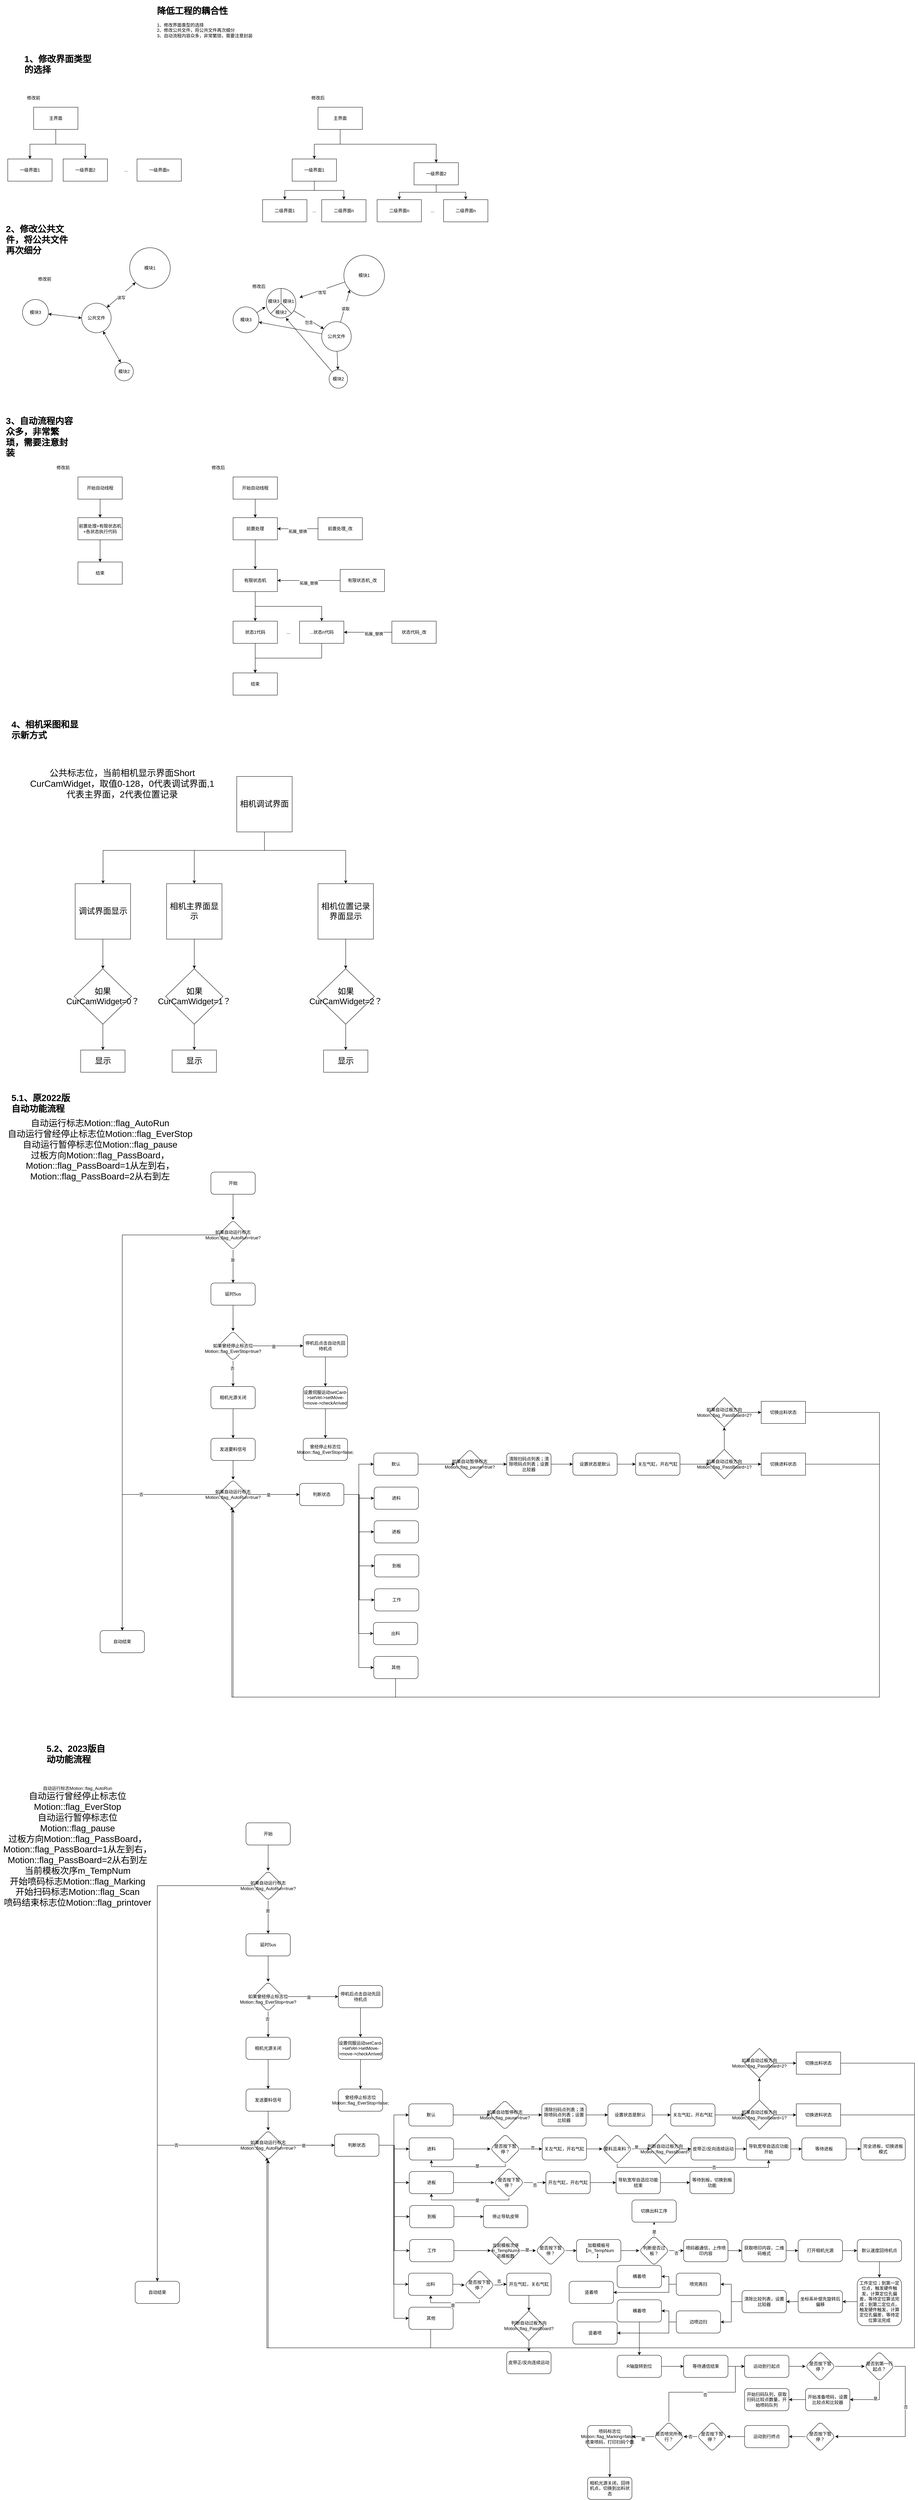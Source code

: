 <mxfile version="21.6.7" type="github">
  <diagram name="第 1 页" id="BK7UexbAD5S3coaDiWZC">
    <mxGraphModel dx="2263" dy="732" grid="1" gridSize="10" guides="1" tooltips="1" connect="1" arrows="1" fold="1" page="1" pageScale="1" pageWidth="827" pageHeight="1169" math="0" shadow="0">
      <root>
        <mxCell id="0" />
        <mxCell id="1" parent="0" />
        <mxCell id="pPquGkvTpnL6xaR8iwFb-2" value="&lt;h1&gt;降低工程的耦合性&lt;/h1&gt;&lt;div&gt;1、修改界面类型的选择&lt;/div&gt;&lt;div&gt;2、修改公共文件，将公共文件再次细分&lt;/div&gt;&lt;div&gt;3、自动流程内容众多，非常繁琐，需要注意封装&lt;/div&gt;" style="text;html=1;strokeColor=none;fillColor=none;spacing=5;spacingTop=-20;whiteSpace=wrap;overflow=hidden;rounded=0;" parent="1" vertex="1">
          <mxGeometry x="419" y="60" width="371" height="120" as="geometry" />
        </mxCell>
        <mxCell id="pPquGkvTpnL6xaR8iwFb-4" value="&lt;h1&gt;1、修改界面类型的选择&lt;br&gt;&lt;/h1&gt;" style="text;html=1;strokeColor=none;fillColor=none;spacing=5;spacingTop=-20;whiteSpace=wrap;overflow=hidden;rounded=0;" parent="1" vertex="1">
          <mxGeometry x="60" y="190" width="190" height="120" as="geometry" />
        </mxCell>
        <mxCell id="pPquGkvTpnL6xaR8iwFb-5" value="修改前" style="text;html=1;strokeColor=none;fillColor=none;align=center;verticalAlign=middle;whiteSpace=wrap;rounded=0;" parent="1" vertex="1">
          <mxGeometry x="60" y="300" width="60" height="30" as="geometry" />
        </mxCell>
        <mxCell id="pPquGkvTpnL6xaR8iwFb-9" style="edgeStyle=orthogonalEdgeStyle;rounded=0;orthogonalLoop=1;jettySize=auto;html=1;" parent="1" source="pPquGkvTpnL6xaR8iwFb-6" target="pPquGkvTpnL6xaR8iwFb-7" edge="1">
          <mxGeometry relative="1" as="geometry" />
        </mxCell>
        <mxCell id="pPquGkvTpnL6xaR8iwFb-10" style="edgeStyle=orthogonalEdgeStyle;rounded=0;orthogonalLoop=1;jettySize=auto;html=1;" parent="1" source="pPquGkvTpnL6xaR8iwFb-6" target="pPquGkvTpnL6xaR8iwFb-8" edge="1">
          <mxGeometry relative="1" as="geometry" />
        </mxCell>
        <mxCell id="pPquGkvTpnL6xaR8iwFb-6" value="主界面" style="rounded=0;whiteSpace=wrap;html=1;" parent="1" vertex="1">
          <mxGeometry x="90" y="340" width="120" height="60" as="geometry" />
        </mxCell>
        <mxCell id="pPquGkvTpnL6xaR8iwFb-7" value="一级界面1" style="rounded=0;whiteSpace=wrap;html=1;" parent="1" vertex="1">
          <mxGeometry x="20" y="480" width="120" height="60" as="geometry" />
        </mxCell>
        <mxCell id="pPquGkvTpnL6xaR8iwFb-8" value="一级界面2" style="rounded=0;whiteSpace=wrap;html=1;" parent="1" vertex="1">
          <mxGeometry x="170" y="480" width="120" height="60" as="geometry" />
        </mxCell>
        <mxCell id="pPquGkvTpnL6xaR8iwFb-11" value="一级界面n" style="rounded=0;whiteSpace=wrap;html=1;" parent="1" vertex="1">
          <mxGeometry x="370" y="480" width="120" height="60" as="geometry" />
        </mxCell>
        <mxCell id="pPquGkvTpnL6xaR8iwFb-12" value="..." style="text;html=1;strokeColor=none;fillColor=none;align=center;verticalAlign=middle;whiteSpace=wrap;rounded=0;" parent="1" vertex="1">
          <mxGeometry x="310" y="495" width="60" height="30" as="geometry" />
        </mxCell>
        <mxCell id="pPquGkvTpnL6xaR8iwFb-13" value="修改后" style="text;html=1;strokeColor=none;fillColor=none;align=center;verticalAlign=middle;whiteSpace=wrap;rounded=0;" parent="1" vertex="1">
          <mxGeometry x="830" y="300" width="60" height="30" as="geometry" />
        </mxCell>
        <mxCell id="pPquGkvTpnL6xaR8iwFb-14" style="edgeStyle=orthogonalEdgeStyle;rounded=0;orthogonalLoop=1;jettySize=auto;html=1;" parent="1" source="pPquGkvTpnL6xaR8iwFb-16" target="pPquGkvTpnL6xaR8iwFb-17" edge="1">
          <mxGeometry relative="1" as="geometry" />
        </mxCell>
        <mxCell id="pPquGkvTpnL6xaR8iwFb-15" style="edgeStyle=orthogonalEdgeStyle;rounded=0;orthogonalLoop=1;jettySize=auto;html=1;" parent="1" source="pPquGkvTpnL6xaR8iwFb-16" target="pPquGkvTpnL6xaR8iwFb-18" edge="1">
          <mxGeometry relative="1" as="geometry">
            <Array as="points">
              <mxPoint x="920" y="440" />
              <mxPoint x="1180" y="440" />
            </Array>
          </mxGeometry>
        </mxCell>
        <mxCell id="pPquGkvTpnL6xaR8iwFb-16" value="主界面" style="rounded=0;whiteSpace=wrap;html=1;" parent="1" vertex="1">
          <mxGeometry x="860" y="340" width="120" height="60" as="geometry" />
        </mxCell>
        <mxCell id="pPquGkvTpnL6xaR8iwFb-26" style="edgeStyle=orthogonalEdgeStyle;rounded=0;orthogonalLoop=1;jettySize=auto;html=1;entryX=0.5;entryY=0;entryDx=0;entryDy=0;" parent="1" source="pPquGkvTpnL6xaR8iwFb-17" target="pPquGkvTpnL6xaR8iwFb-19" edge="1">
          <mxGeometry relative="1" as="geometry" />
        </mxCell>
        <mxCell id="pPquGkvTpnL6xaR8iwFb-27" style="edgeStyle=orthogonalEdgeStyle;rounded=0;orthogonalLoop=1;jettySize=auto;html=1;" parent="1" source="pPquGkvTpnL6xaR8iwFb-17" target="pPquGkvTpnL6xaR8iwFb-21" edge="1">
          <mxGeometry relative="1" as="geometry" />
        </mxCell>
        <mxCell id="pPquGkvTpnL6xaR8iwFb-17" value="一级界面1" style="rounded=0;whiteSpace=wrap;html=1;" parent="1" vertex="1">
          <mxGeometry x="790" y="480" width="120" height="60" as="geometry" />
        </mxCell>
        <mxCell id="pPquGkvTpnL6xaR8iwFb-28" style="edgeStyle=orthogonalEdgeStyle;rounded=0;orthogonalLoop=1;jettySize=auto;html=1;entryX=0.5;entryY=0;entryDx=0;entryDy=0;" parent="1" source="pPquGkvTpnL6xaR8iwFb-18" target="pPquGkvTpnL6xaR8iwFb-22" edge="1">
          <mxGeometry relative="1" as="geometry" />
        </mxCell>
        <mxCell id="pPquGkvTpnL6xaR8iwFb-29" style="edgeStyle=orthogonalEdgeStyle;rounded=0;orthogonalLoop=1;jettySize=auto;html=1;entryX=0.5;entryY=0;entryDx=0;entryDy=0;" parent="1" source="pPquGkvTpnL6xaR8iwFb-18" target="pPquGkvTpnL6xaR8iwFb-23" edge="1">
          <mxGeometry relative="1" as="geometry" />
        </mxCell>
        <mxCell id="pPquGkvTpnL6xaR8iwFb-18" value="一级界面2" style="rounded=0;whiteSpace=wrap;html=1;" parent="1" vertex="1">
          <mxGeometry x="1120" y="490" width="120" height="60" as="geometry" />
        </mxCell>
        <mxCell id="pPquGkvTpnL6xaR8iwFb-19" value="二级界面1" style="rounded=0;whiteSpace=wrap;html=1;" parent="1" vertex="1">
          <mxGeometry x="710" y="590" width="120" height="60" as="geometry" />
        </mxCell>
        <mxCell id="pPquGkvTpnL6xaR8iwFb-21" value="二级界面n" style="rounded=0;whiteSpace=wrap;html=1;" parent="1" vertex="1">
          <mxGeometry x="870" y="590" width="120" height="60" as="geometry" />
        </mxCell>
        <mxCell id="pPquGkvTpnL6xaR8iwFb-22" value="二级界面n" style="rounded=0;whiteSpace=wrap;html=1;" parent="1" vertex="1">
          <mxGeometry x="1020" y="590" width="120" height="60" as="geometry" />
        </mxCell>
        <mxCell id="pPquGkvTpnL6xaR8iwFb-23" value="二级界面n" style="rounded=0;whiteSpace=wrap;html=1;" parent="1" vertex="1">
          <mxGeometry x="1200" y="590" width="120" height="60" as="geometry" />
        </mxCell>
        <mxCell id="pPquGkvTpnL6xaR8iwFb-24" value="..." style="text;html=1;strokeColor=none;fillColor=none;align=center;verticalAlign=middle;whiteSpace=wrap;rounded=0;" parent="1" vertex="1">
          <mxGeometry x="1140" y="605" width="60" height="30" as="geometry" />
        </mxCell>
        <mxCell id="pPquGkvTpnL6xaR8iwFb-25" value="..." style="text;html=1;strokeColor=none;fillColor=none;align=center;verticalAlign=middle;whiteSpace=wrap;rounded=0;" parent="1" vertex="1">
          <mxGeometry x="820" y="605" width="60" height="30" as="geometry" />
        </mxCell>
        <mxCell id="pPquGkvTpnL6xaR8iwFb-30" value="&lt;h1&gt;2、修改公共文件，将公共文件再次细分&lt;br&gt;&lt;/h1&gt;" style="text;html=1;strokeColor=none;fillColor=none;spacing=5;spacingTop=-20;whiteSpace=wrap;overflow=hidden;rounded=0;" parent="1" vertex="1">
          <mxGeometry x="10" y="650" width="190" height="120" as="geometry" />
        </mxCell>
        <mxCell id="pPquGkvTpnL6xaR8iwFb-31" value="公共文件" style="ellipse;whiteSpace=wrap;html=1;aspect=fixed;" parent="1" vertex="1">
          <mxGeometry x="220" y="870" width="80" height="80" as="geometry" />
        </mxCell>
        <mxCell id="pPquGkvTpnL6xaR8iwFb-32" value="修改前" style="text;html=1;strokeColor=none;fillColor=none;align=center;verticalAlign=middle;whiteSpace=wrap;rounded=0;" parent="1" vertex="1">
          <mxGeometry x="90" y="790" width="60" height="30" as="geometry" />
        </mxCell>
        <mxCell id="pPquGkvTpnL6xaR8iwFb-33" value="模块1" style="ellipse;whiteSpace=wrap;html=1;aspect=fixed;" parent="1" vertex="1">
          <mxGeometry x="350" y="720" width="110" height="110" as="geometry" />
        </mxCell>
        <mxCell id="pPquGkvTpnL6xaR8iwFb-35" value="模块2" style="ellipse;whiteSpace=wrap;html=1;aspect=fixed;" parent="1" vertex="1">
          <mxGeometry x="310" y="1030" width="50" height="50" as="geometry" />
        </mxCell>
        <mxCell id="pPquGkvTpnL6xaR8iwFb-37" value="模块3" style="ellipse;whiteSpace=wrap;html=1;aspect=fixed;" parent="1" vertex="1">
          <mxGeometry x="60" y="860" width="70" height="70" as="geometry" />
        </mxCell>
        <mxCell id="pPquGkvTpnL6xaR8iwFb-48" style="rounded=0;orthogonalLoop=1;jettySize=auto;html=1;" parent="1" source="pPquGkvTpnL6xaR8iwFb-50" target="pPquGkvTpnL6xaR8iwFb-55" edge="1">
          <mxGeometry relative="1" as="geometry" />
        </mxCell>
        <mxCell id="pPquGkvTpnL6xaR8iwFb-49" style="rounded=0;orthogonalLoop=1;jettySize=auto;html=1;" parent="1" source="pPquGkvTpnL6xaR8iwFb-50" target="pPquGkvTpnL6xaR8iwFb-57" edge="1">
          <mxGeometry relative="1" as="geometry" />
        </mxCell>
        <mxCell id="pPquGkvTpnL6xaR8iwFb-50" value="公共文件" style="ellipse;whiteSpace=wrap;html=1;aspect=fixed;" parent="1" vertex="1">
          <mxGeometry x="870" y="920" width="80" height="80" as="geometry" />
        </mxCell>
        <mxCell id="pPquGkvTpnL6xaR8iwFb-51" value="修改后" style="text;html=1;strokeColor=none;fillColor=none;align=center;verticalAlign=middle;whiteSpace=wrap;rounded=0;" parent="1" vertex="1">
          <mxGeometry x="670" y="810" width="60" height="30" as="geometry" />
        </mxCell>
        <mxCell id="pPquGkvTpnL6xaR8iwFb-67" value="&lt;br&gt;改写" style="rounded=0;orthogonalLoop=1;jettySize=auto;html=1;" parent="1" source="pPquGkvTpnL6xaR8iwFb-53" target="pPquGkvTpnL6xaR8iwFb-65" edge="1">
          <mxGeometry relative="1" as="geometry" />
        </mxCell>
        <mxCell id="pPquGkvTpnL6xaR8iwFb-53" value="模块1" style="ellipse;whiteSpace=wrap;html=1;aspect=fixed;" parent="1" vertex="1">
          <mxGeometry x="930" y="740" width="110" height="110" as="geometry" />
        </mxCell>
        <mxCell id="pPquGkvTpnL6xaR8iwFb-72" style="rounded=0;orthogonalLoop=1;jettySize=auto;html=1;" parent="1" source="pPquGkvTpnL6xaR8iwFb-55" target="pPquGkvTpnL6xaR8iwFb-66" edge="1">
          <mxGeometry relative="1" as="geometry" />
        </mxCell>
        <mxCell id="pPquGkvTpnL6xaR8iwFb-55" value="模块2" style="ellipse;whiteSpace=wrap;html=1;aspect=fixed;" parent="1" vertex="1">
          <mxGeometry x="890" y="1050" width="50" height="50" as="geometry" />
        </mxCell>
        <mxCell id="pPquGkvTpnL6xaR8iwFb-73" style="rounded=0;orthogonalLoop=1;jettySize=auto;html=1;" parent="1" source="pPquGkvTpnL6xaR8iwFb-57" target="pPquGkvTpnL6xaR8iwFb-64" edge="1">
          <mxGeometry relative="1" as="geometry" />
        </mxCell>
        <mxCell id="pPquGkvTpnL6xaR8iwFb-57" value="模块3" style="ellipse;whiteSpace=wrap;html=1;aspect=fixed;" parent="1" vertex="1">
          <mxGeometry x="630" y="880" width="70" height="70" as="geometry" />
        </mxCell>
        <mxCell id="pPquGkvTpnL6xaR8iwFb-74" value="&lt;br&gt;包含" style="rounded=0;orthogonalLoop=1;jettySize=auto;html=1;" parent="1" source="pPquGkvTpnL6xaR8iwFb-60" target="pPquGkvTpnL6xaR8iwFb-50" edge="1">
          <mxGeometry relative="1" as="geometry" />
        </mxCell>
        <mxCell id="pPquGkvTpnL6xaR8iwFb-60" value="" style="ellipse;whiteSpace=wrap;html=1;aspect=fixed;" parent="1" vertex="1">
          <mxGeometry x="720" y="830" width="80" height="80" as="geometry" />
        </mxCell>
        <mxCell id="pPquGkvTpnL6xaR8iwFb-61" value="" style="endArrow=none;html=1;rounded=0;exitX=0.5;exitY=0;exitDx=0;exitDy=0;entryX=0.5;entryY=0.5;entryDx=0;entryDy=0;entryPerimeter=0;" parent="1" source="pPquGkvTpnL6xaR8iwFb-60" target="pPquGkvTpnL6xaR8iwFb-60" edge="1">
          <mxGeometry width="50" height="50" relative="1" as="geometry">
            <mxPoint x="800" y="790" as="sourcePoint" />
            <mxPoint x="850" y="740" as="targetPoint" />
          </mxGeometry>
        </mxCell>
        <mxCell id="pPquGkvTpnL6xaR8iwFb-62" value="" style="endArrow=none;html=1;rounded=0;exitX=0;exitY=1;exitDx=0;exitDy=0;" parent="1" source="pPquGkvTpnL6xaR8iwFb-60" edge="1">
          <mxGeometry width="50" height="50" relative="1" as="geometry">
            <mxPoint x="800" y="780" as="sourcePoint" />
            <mxPoint x="760" y="870" as="targetPoint" />
          </mxGeometry>
        </mxCell>
        <mxCell id="pPquGkvTpnL6xaR8iwFb-63" value="" style="endArrow=none;html=1;rounded=0;exitX=1;exitY=1;exitDx=0;exitDy=0;" parent="1" source="pPquGkvTpnL6xaR8iwFb-60" edge="1">
          <mxGeometry width="50" height="50" relative="1" as="geometry">
            <mxPoint x="840" y="770" as="sourcePoint" />
            <mxPoint x="760" y="870" as="targetPoint" />
          </mxGeometry>
        </mxCell>
        <mxCell id="pPquGkvTpnL6xaR8iwFb-64" value="模块3" style="text;html=1;strokeColor=none;fillColor=none;align=center;verticalAlign=middle;whiteSpace=wrap;rounded=0;" parent="1" vertex="1">
          <mxGeometry x="710" y="850" width="60" height="30" as="geometry" />
        </mxCell>
        <mxCell id="pPquGkvTpnL6xaR8iwFb-65" value="模块1" style="text;html=1;strokeColor=none;fillColor=none;align=center;verticalAlign=middle;whiteSpace=wrap;rounded=0;" parent="1" vertex="1">
          <mxGeometry x="750" y="850" width="60" height="30" as="geometry" />
        </mxCell>
        <mxCell id="pPquGkvTpnL6xaR8iwFb-66" value="模块2" style="text;html=1;strokeColor=none;fillColor=none;align=center;verticalAlign=middle;whiteSpace=wrap;rounded=0;" parent="1" vertex="1">
          <mxGeometry x="730" y="880" width="60" height="30" as="geometry" />
        </mxCell>
        <mxCell id="pPquGkvTpnL6xaR8iwFb-68" value="&lt;br&gt;读取" style="rounded=0;orthogonalLoop=1;jettySize=auto;html=1;entryX=0;entryY=1;entryDx=0;entryDy=0;" parent="1" source="pPquGkvTpnL6xaR8iwFb-50" target="pPquGkvTpnL6xaR8iwFb-53" edge="1">
          <mxGeometry relative="1" as="geometry">
            <mxPoint x="869" y="903" as="sourcePoint" />
            <mxPoint x="960" y="860" as="targetPoint" />
          </mxGeometry>
        </mxCell>
        <mxCell id="pPquGkvTpnL6xaR8iwFb-76" value="&lt;br&gt;读写" style="endArrow=classic;startArrow=classic;html=1;rounded=0;entryX=0;entryY=1;entryDx=0;entryDy=0;exitX=1;exitY=0;exitDx=0;exitDy=0;" parent="1" source="pPquGkvTpnL6xaR8iwFb-31" target="pPquGkvTpnL6xaR8iwFb-33" edge="1">
          <mxGeometry width="50" height="50" relative="1" as="geometry">
            <mxPoint x="310" y="880" as="sourcePoint" />
            <mxPoint x="360" y="830" as="targetPoint" />
          </mxGeometry>
        </mxCell>
        <mxCell id="pPquGkvTpnL6xaR8iwFb-77" value="" style="endArrow=classic;startArrow=classic;html=1;rounded=0;exitX=0.32;exitY=0.012;exitDx=0;exitDy=0;exitPerimeter=0;entryX=0.725;entryY=0.948;entryDx=0;entryDy=0;entryPerimeter=0;" parent="1" source="pPquGkvTpnL6xaR8iwFb-35" target="pPquGkvTpnL6xaR8iwFb-31" edge="1">
          <mxGeometry width="50" height="50" relative="1" as="geometry">
            <mxPoint x="510" y="950" as="sourcePoint" />
            <mxPoint x="560" y="900" as="targetPoint" />
          </mxGeometry>
        </mxCell>
        <mxCell id="pPquGkvTpnL6xaR8iwFb-78" value="" style="endArrow=classic;startArrow=classic;html=1;rounded=0;entryX=0;entryY=0.5;entryDx=0;entryDy=0;" parent="1" source="pPquGkvTpnL6xaR8iwFb-37" target="pPquGkvTpnL6xaR8iwFb-31" edge="1">
          <mxGeometry width="50" height="50" relative="1" as="geometry">
            <mxPoint x="100" y="1050" as="sourcePoint" />
            <mxPoint x="150" y="1000" as="targetPoint" />
          </mxGeometry>
        </mxCell>
        <mxCell id="pPquGkvTpnL6xaR8iwFb-80" value="&lt;h1&gt;3、自动流程内容众多，非常繁琐，需要注意封装&lt;br&gt;&lt;/h1&gt;" style="text;html=1;strokeColor=none;fillColor=none;spacing=5;spacingTop=-20;whiteSpace=wrap;overflow=hidden;rounded=0;" parent="1" vertex="1">
          <mxGeometry x="10" y="1169" width="190" height="120" as="geometry" />
        </mxCell>
        <mxCell id="pPquGkvTpnL6xaR8iwFb-86" value="" style="edgeStyle=orthogonalEdgeStyle;rounded=0;orthogonalLoop=1;jettySize=auto;html=1;" parent="1" source="pPquGkvTpnL6xaR8iwFb-82" target="pPquGkvTpnL6xaR8iwFb-85" edge="1">
          <mxGeometry relative="1" as="geometry" />
        </mxCell>
        <mxCell id="pPquGkvTpnL6xaR8iwFb-82" value="开始自动线程" style="rounded=0;whiteSpace=wrap;html=1;" parent="1" vertex="1">
          <mxGeometry x="210" y="1340" width="120" height="60" as="geometry" />
        </mxCell>
        <mxCell id="pPquGkvTpnL6xaR8iwFb-83" value="修改前" style="text;html=1;strokeColor=none;fillColor=none;align=center;verticalAlign=middle;whiteSpace=wrap;rounded=0;" parent="1" vertex="1">
          <mxGeometry x="140" y="1300" width="60" height="30" as="geometry" />
        </mxCell>
        <mxCell id="pPquGkvTpnL6xaR8iwFb-88" value="" style="edgeStyle=orthogonalEdgeStyle;rounded=0;orthogonalLoop=1;jettySize=auto;html=1;" parent="1" source="pPquGkvTpnL6xaR8iwFb-85" target="pPquGkvTpnL6xaR8iwFb-87" edge="1">
          <mxGeometry relative="1" as="geometry" />
        </mxCell>
        <mxCell id="pPquGkvTpnL6xaR8iwFb-85" value="前置处理+有限状态机+各状态执行代码" style="rounded=0;whiteSpace=wrap;html=1;" parent="1" vertex="1">
          <mxGeometry x="210" y="1450" width="120" height="60" as="geometry" />
        </mxCell>
        <mxCell id="pPquGkvTpnL6xaR8iwFb-87" value="结束" style="whiteSpace=wrap;html=1;rounded=0;" parent="1" vertex="1">
          <mxGeometry x="210" y="1570" width="120" height="60" as="geometry" />
        </mxCell>
        <mxCell id="pPquGkvTpnL6xaR8iwFb-105" value="" style="edgeStyle=orthogonalEdgeStyle;rounded=0;orthogonalLoop=1;jettySize=auto;html=1;" parent="1" source="pPquGkvTpnL6xaR8iwFb-90" target="pPquGkvTpnL6xaR8iwFb-93" edge="1">
          <mxGeometry relative="1" as="geometry" />
        </mxCell>
        <mxCell id="pPquGkvTpnL6xaR8iwFb-90" value="开始自动线程" style="rounded=0;whiteSpace=wrap;html=1;" parent="1" vertex="1">
          <mxGeometry x="630" y="1340" width="120" height="60" as="geometry" />
        </mxCell>
        <mxCell id="pPquGkvTpnL6xaR8iwFb-91" value="修改后" style="text;html=1;strokeColor=none;fillColor=none;align=center;verticalAlign=middle;whiteSpace=wrap;rounded=0;" parent="1" vertex="1">
          <mxGeometry x="560" y="1300" width="60" height="30" as="geometry" />
        </mxCell>
        <mxCell id="pPquGkvTpnL6xaR8iwFb-96" value="" style="edgeStyle=orthogonalEdgeStyle;rounded=0;orthogonalLoop=1;jettySize=auto;html=1;" parent="1" source="pPquGkvTpnL6xaR8iwFb-93" target="pPquGkvTpnL6xaR8iwFb-95" edge="1">
          <mxGeometry relative="1" as="geometry" />
        </mxCell>
        <mxCell id="pPquGkvTpnL6xaR8iwFb-93" value="前置处理" style="rounded=0;whiteSpace=wrap;html=1;" parent="1" vertex="1">
          <mxGeometry x="630" y="1450" width="120" height="60" as="geometry" />
        </mxCell>
        <mxCell id="pPquGkvTpnL6xaR8iwFb-94" value="结束" style="whiteSpace=wrap;html=1;rounded=0;" parent="1" vertex="1">
          <mxGeometry x="630" y="1870" width="120" height="60" as="geometry" />
        </mxCell>
        <mxCell id="pPquGkvTpnL6xaR8iwFb-98" value="" style="edgeStyle=orthogonalEdgeStyle;rounded=0;orthogonalLoop=1;jettySize=auto;html=1;" parent="1" source="pPquGkvTpnL6xaR8iwFb-95" target="pPquGkvTpnL6xaR8iwFb-97" edge="1">
          <mxGeometry relative="1" as="geometry" />
        </mxCell>
        <mxCell id="pPquGkvTpnL6xaR8iwFb-101" style="edgeStyle=orthogonalEdgeStyle;rounded=0;orthogonalLoop=1;jettySize=auto;html=1;" parent="1" source="pPquGkvTpnL6xaR8iwFb-95" target="pPquGkvTpnL6xaR8iwFb-99" edge="1">
          <mxGeometry relative="1" as="geometry">
            <Array as="points">
              <mxPoint x="690" y="1690" />
              <mxPoint x="870" y="1690" />
            </Array>
          </mxGeometry>
        </mxCell>
        <mxCell id="pPquGkvTpnL6xaR8iwFb-95" value="&lt;span style=&quot;color: rgb(0, 0, 0); font-family: Helvetica; font-size: 12px; font-style: normal; font-variant-ligatures: normal; font-variant-caps: normal; font-weight: 400; letter-spacing: normal; orphans: 2; text-align: center; text-indent: 0px; text-transform: none; widows: 2; word-spacing: 0px; -webkit-text-stroke-width: 0px; background-color: rgb(251, 251, 251); text-decoration-thickness: initial; text-decoration-style: initial; text-decoration-color: initial; float: none; display: inline !important;&quot;&gt;有限状态机&lt;/span&gt;&lt;br&gt;" style="whiteSpace=wrap;html=1;rounded=0;" parent="1" vertex="1">
          <mxGeometry x="630" y="1590" width="120" height="60" as="geometry" />
        </mxCell>
        <mxCell id="pPquGkvTpnL6xaR8iwFb-104" style="edgeStyle=orthogonalEdgeStyle;rounded=0;orthogonalLoop=1;jettySize=auto;html=1;entryX=0.5;entryY=0;entryDx=0;entryDy=0;" parent="1" source="pPquGkvTpnL6xaR8iwFb-97" target="pPquGkvTpnL6xaR8iwFb-94" edge="1">
          <mxGeometry relative="1" as="geometry" />
        </mxCell>
        <mxCell id="pPquGkvTpnL6xaR8iwFb-97" value="&lt;span style=&quot;color: rgb(0, 0, 0); font-family: Helvetica; font-size: 12px; font-style: normal; font-variant-ligatures: normal; font-variant-caps: normal; font-weight: 400; letter-spacing: normal; orphans: 2; text-align: center; text-indent: 0px; text-transform: none; widows: 2; word-spacing: 0px; -webkit-text-stroke-width: 0px; background-color: rgb(251, 251, 251); text-decoration-thickness: initial; text-decoration-style: initial; text-decoration-color: initial; float: none; display: inline !important;&quot;&gt;状态1代码&lt;/span&gt;" style="whiteSpace=wrap;html=1;rounded=0;" parent="1" vertex="1">
          <mxGeometry x="630" y="1730" width="120" height="60" as="geometry" />
        </mxCell>
        <mxCell id="pPquGkvTpnL6xaR8iwFb-103" style="edgeStyle=orthogonalEdgeStyle;rounded=0;orthogonalLoop=1;jettySize=auto;html=1;" parent="1" source="pPquGkvTpnL6xaR8iwFb-99" target="pPquGkvTpnL6xaR8iwFb-94" edge="1">
          <mxGeometry relative="1" as="geometry">
            <Array as="points">
              <mxPoint x="870" y="1830" />
              <mxPoint x="690" y="1830" />
            </Array>
          </mxGeometry>
        </mxCell>
        <mxCell id="pPquGkvTpnL6xaR8iwFb-99" value="...状态n代码" style="whiteSpace=wrap;html=1;rounded=0;" parent="1" vertex="1">
          <mxGeometry x="810" y="1730" width="120" height="60" as="geometry" />
        </mxCell>
        <mxCell id="pPquGkvTpnL6xaR8iwFb-102" value="..." style="text;html=1;strokeColor=none;fillColor=none;align=center;verticalAlign=middle;whiteSpace=wrap;rounded=0;" parent="1" vertex="1">
          <mxGeometry x="750" y="1745" width="60" height="30" as="geometry" />
        </mxCell>
        <mxCell id="pPquGkvTpnL6xaR8iwFb-107" value="&lt;br&gt;拓展_替换" style="edgeStyle=orthogonalEdgeStyle;rounded=0;orthogonalLoop=1;jettySize=auto;html=1;" parent="1" source="pPquGkvTpnL6xaR8iwFb-106" target="pPquGkvTpnL6xaR8iwFb-95" edge="1">
          <mxGeometry relative="1" as="geometry" />
        </mxCell>
        <mxCell id="pPquGkvTpnL6xaR8iwFb-106" value="有限状态机_改" style="rounded=0;whiteSpace=wrap;html=1;" parent="1" vertex="1">
          <mxGeometry x="920" y="1590" width="120" height="60" as="geometry" />
        </mxCell>
        <mxCell id="pPquGkvTpnL6xaR8iwFb-111" style="edgeStyle=orthogonalEdgeStyle;rounded=0;orthogonalLoop=1;jettySize=auto;html=1;" parent="1" source="pPquGkvTpnL6xaR8iwFb-108" target="pPquGkvTpnL6xaR8iwFb-99" edge="1">
          <mxGeometry relative="1" as="geometry" />
        </mxCell>
        <mxCell id="pPquGkvTpnL6xaR8iwFb-112" value="&lt;br style=&quot;border-color: var(--border-color);&quot;&gt;拓展_替换" style="edgeLabel;html=1;align=center;verticalAlign=middle;resizable=0;points=[];" parent="pPquGkvTpnL6xaR8iwFb-111" vertex="1" connectable="0">
          <mxGeometry x="-0.236" y="-3" relative="1" as="geometry">
            <mxPoint as="offset" />
          </mxGeometry>
        </mxCell>
        <mxCell id="pPquGkvTpnL6xaR8iwFb-108" value="状态代码_改" style="rounded=0;whiteSpace=wrap;html=1;" parent="1" vertex="1">
          <mxGeometry x="1060" y="1730" width="120" height="60" as="geometry" />
        </mxCell>
        <mxCell id="pPquGkvTpnL6xaR8iwFb-110" style="edgeStyle=orthogonalEdgeStyle;rounded=0;orthogonalLoop=1;jettySize=auto;html=1;" parent="1" source="pPquGkvTpnL6xaR8iwFb-109" target="pPquGkvTpnL6xaR8iwFb-93" edge="1">
          <mxGeometry relative="1" as="geometry" />
        </mxCell>
        <mxCell id="pPquGkvTpnL6xaR8iwFb-113" value="&lt;br style=&quot;border-color: var(--border-color);&quot;&gt;拓展_替换" style="edgeLabel;html=1;align=center;verticalAlign=middle;resizable=0;points=[];" parent="pPquGkvTpnL6xaR8iwFb-110" vertex="1" connectable="0">
          <mxGeometry x="0.013" relative="1" as="geometry">
            <mxPoint as="offset" />
          </mxGeometry>
        </mxCell>
        <mxCell id="pPquGkvTpnL6xaR8iwFb-109" value="前置处理_改" style="rounded=0;whiteSpace=wrap;html=1;" parent="1" vertex="1">
          <mxGeometry x="860" y="1450" width="120" height="60" as="geometry" />
        </mxCell>
        <mxCell id="MYqTN4B3eqH99weHO--5-1" value="&lt;h1&gt;4、相机采图和显示新方式&lt;br&gt;&lt;/h1&gt;" style="text;html=1;strokeColor=none;fillColor=none;spacing=5;spacingTop=-20;whiteSpace=wrap;overflow=hidden;rounded=0;" parent="1" vertex="1">
          <mxGeometry x="25" y="1990" width="190" height="120" as="geometry" />
        </mxCell>
        <mxCell id="MYqTN4B3eqH99weHO--5-2" value="&lt;font style=&quot;font-size: 24px;&quot;&gt;公共标志位，当前相机显示界面Short CurCamWidget，取值0-128，0代表调试界面,1代表主界面，2代表位置记录&lt;/font&gt;" style="text;html=1;strokeColor=none;fillColor=none;align=center;verticalAlign=middle;whiteSpace=wrap;rounded=0;" parent="1" vertex="1">
          <mxGeometry x="75" y="2080" width="510" height="180" as="geometry" />
        </mxCell>
        <mxCell id="MYqTN4B3eqH99weHO--5-6" style="edgeStyle=orthogonalEdgeStyle;rounded=0;orthogonalLoop=1;jettySize=auto;html=1;entryX=0.5;entryY=0;entryDx=0;entryDy=0;fontSize=22;" parent="1" source="MYqTN4B3eqH99weHO--5-3" target="MYqTN4B3eqH99weHO--5-4" edge="1">
          <mxGeometry relative="1" as="geometry">
            <Array as="points">
              <mxPoint x="715" y="2350" />
              <mxPoint x="525" y="2350" />
            </Array>
          </mxGeometry>
        </mxCell>
        <mxCell id="MYqTN4B3eqH99weHO--5-7" style="edgeStyle=orthogonalEdgeStyle;rounded=0;orthogonalLoop=1;jettySize=auto;html=1;fontSize=22;" parent="1" source="MYqTN4B3eqH99weHO--5-3" target="MYqTN4B3eqH99weHO--5-5" edge="1">
          <mxGeometry relative="1" as="geometry">
            <Array as="points">
              <mxPoint x="715" y="2350" />
              <mxPoint x="935" y="2350" />
            </Array>
          </mxGeometry>
        </mxCell>
        <mxCell id="cysY2TCnKWIhX7F2lm4r-6" style="edgeStyle=orthogonalEdgeStyle;rounded=0;orthogonalLoop=1;jettySize=auto;html=1;fontSize=22;" parent="1" source="MYqTN4B3eqH99weHO--5-3" target="cysY2TCnKWIhX7F2lm4r-2" edge="1">
          <mxGeometry relative="1" as="geometry">
            <Array as="points">
              <mxPoint x="715" y="2350" />
              <mxPoint x="278" y="2350" />
            </Array>
          </mxGeometry>
        </mxCell>
        <mxCell id="MYqTN4B3eqH99weHO--5-3" value="相机调试界面" style="whiteSpace=wrap;html=1;aspect=fixed;fontSize=22;" parent="1" vertex="1">
          <mxGeometry x="640" y="2150" width="150" height="150" as="geometry" />
        </mxCell>
        <mxCell id="MYqTN4B3eqH99weHO--5-10" style="edgeStyle=orthogonalEdgeStyle;rounded=0;orthogonalLoop=1;jettySize=auto;html=1;fontSize=22;" parent="1" source="MYqTN4B3eqH99weHO--5-4" target="MYqTN4B3eqH99weHO--5-9" edge="1">
          <mxGeometry relative="1" as="geometry" />
        </mxCell>
        <mxCell id="MYqTN4B3eqH99weHO--5-4" value="相机主界面显示" style="whiteSpace=wrap;html=1;aspect=fixed;fontSize=22;" parent="1" vertex="1">
          <mxGeometry x="450" y="2440" width="150" height="150" as="geometry" />
        </mxCell>
        <mxCell id="MYqTN4B3eqH99weHO--5-15" value="" style="edgeStyle=orthogonalEdgeStyle;rounded=0;orthogonalLoop=1;jettySize=auto;html=1;fontSize=22;" parent="1" source="MYqTN4B3eqH99weHO--5-5" target="MYqTN4B3eqH99weHO--5-13" edge="1">
          <mxGeometry relative="1" as="geometry" />
        </mxCell>
        <mxCell id="MYqTN4B3eqH99weHO--5-5" value="相机位置记录界面显示" style="whiteSpace=wrap;html=1;aspect=fixed;fontSize=22;" parent="1" vertex="1">
          <mxGeometry x="860" y="2440" width="150" height="150" as="geometry" />
        </mxCell>
        <mxCell id="MYqTN4B3eqH99weHO--5-12" value="" style="edgeStyle=orthogonalEdgeStyle;rounded=0;orthogonalLoop=1;jettySize=auto;html=1;fontSize=22;" parent="1" source="MYqTN4B3eqH99weHO--5-9" target="MYqTN4B3eqH99weHO--5-11" edge="1">
          <mxGeometry relative="1" as="geometry" />
        </mxCell>
        <mxCell id="MYqTN4B3eqH99weHO--5-9" value="如果CurCamWidget=1？" style="rhombus;whiteSpace=wrap;html=1;fontSize=22;" parent="1" vertex="1">
          <mxGeometry x="447.5" y="2670" width="155" height="150" as="geometry" />
        </mxCell>
        <mxCell id="MYqTN4B3eqH99weHO--5-11" value="显示" style="whiteSpace=wrap;html=1;fontSize=22;" parent="1" vertex="1">
          <mxGeometry x="465" y="2890" width="120" height="60" as="geometry" />
        </mxCell>
        <mxCell id="MYqTN4B3eqH99weHO--5-16" value="" style="edgeStyle=orthogonalEdgeStyle;rounded=0;orthogonalLoop=1;jettySize=auto;html=1;fontSize=22;" parent="1" source="MYqTN4B3eqH99weHO--5-13" target="MYqTN4B3eqH99weHO--5-14" edge="1">
          <mxGeometry relative="1" as="geometry" />
        </mxCell>
        <mxCell id="MYqTN4B3eqH99weHO--5-13" value="如果CurCamWidget=2？" style="rhombus;whiteSpace=wrap;html=1;fontSize=22;" parent="1" vertex="1">
          <mxGeometry x="857.5" y="2670" width="155" height="150" as="geometry" />
        </mxCell>
        <mxCell id="MYqTN4B3eqH99weHO--5-14" value="显示" style="whiteSpace=wrap;html=1;fontSize=22;" parent="1" vertex="1">
          <mxGeometry x="875" y="2890" width="120" height="60" as="geometry" />
        </mxCell>
        <mxCell id="cysY2TCnKWIhX7F2lm4r-1" style="edgeStyle=orthogonalEdgeStyle;rounded=0;orthogonalLoop=1;jettySize=auto;html=1;fontSize=22;" parent="1" source="cysY2TCnKWIhX7F2lm4r-2" target="cysY2TCnKWIhX7F2lm4r-4" edge="1">
          <mxGeometry relative="1" as="geometry" />
        </mxCell>
        <mxCell id="cysY2TCnKWIhX7F2lm4r-2" value="调试界面显示" style="whiteSpace=wrap;html=1;aspect=fixed;fontSize=22;" parent="1" vertex="1">
          <mxGeometry x="202.5" y="2440" width="150" height="150" as="geometry" />
        </mxCell>
        <mxCell id="cysY2TCnKWIhX7F2lm4r-3" value="" style="edgeStyle=orthogonalEdgeStyle;rounded=0;orthogonalLoop=1;jettySize=auto;html=1;fontSize=22;" parent="1" source="cysY2TCnKWIhX7F2lm4r-4" target="cysY2TCnKWIhX7F2lm4r-5" edge="1">
          <mxGeometry relative="1" as="geometry" />
        </mxCell>
        <mxCell id="cysY2TCnKWIhX7F2lm4r-4" value="如果CurCamWidget=0？" style="rhombus;whiteSpace=wrap;html=1;fontSize=22;" parent="1" vertex="1">
          <mxGeometry x="200" y="2670" width="155" height="150" as="geometry" />
        </mxCell>
        <mxCell id="cysY2TCnKWIhX7F2lm4r-5" value="显示" style="whiteSpace=wrap;html=1;fontSize=22;" parent="1" vertex="1">
          <mxGeometry x="217.5" y="2890" width="120" height="60" as="geometry" />
        </mxCell>
        <mxCell id="ElWKR-axD4p0UAUmLsEJ-1" value="&lt;h1&gt;5.1、原2022版自动功能流程&lt;br&gt;&lt;/h1&gt;" style="text;html=1;strokeColor=none;fillColor=none;spacing=5;spacingTop=-20;whiteSpace=wrap;overflow=hidden;rounded=0;" parent="1" vertex="1">
          <mxGeometry x="25" y="3000" width="190" height="120" as="geometry" />
        </mxCell>
        <mxCell id="ElWKR-axD4p0UAUmLsEJ-2" value="&lt;font style=&quot;font-size: 24px;&quot;&gt;自动运行标志Motion::flag_AutoRun&lt;br&gt;自动运行曾经停止标志位Motion::flag_EverStop&lt;br&gt;自动运行暂停标志位Motion::flag_pause&lt;br&gt;过板方向Motion::flag_PassBoard，Motion::flag_PassBoard=1从左到右，&lt;br&gt;Motion::flag_PassBoard=2从右到左&lt;br&gt;&lt;/font&gt;" style="text;html=1;strokeColor=none;fillColor=none;align=center;verticalAlign=middle;whiteSpace=wrap;rounded=0;" parent="1" vertex="1">
          <mxGeometry x="15" y="3070" width="510" height="180" as="geometry" />
        </mxCell>
        <mxCell id="ElWKR-axD4p0UAUmLsEJ-5" value="" style="edgeStyle=orthogonalEdgeStyle;rounded=0;orthogonalLoop=1;jettySize=auto;html=1;" parent="1" source="ElWKR-axD4p0UAUmLsEJ-3" target="ElWKR-axD4p0UAUmLsEJ-4" edge="1">
          <mxGeometry relative="1" as="geometry" />
        </mxCell>
        <mxCell id="ElWKR-axD4p0UAUmLsEJ-3" value="开始" style="rounded=1;whiteSpace=wrap;html=1;" parent="1" vertex="1">
          <mxGeometry x="570" y="3220" width="120" height="60" as="geometry" />
        </mxCell>
        <mxCell id="ElWKR-axD4p0UAUmLsEJ-7" value="" style="edgeStyle=orthogonalEdgeStyle;rounded=0;orthogonalLoop=1;jettySize=auto;html=1;" parent="1" source="ElWKR-axD4p0UAUmLsEJ-4" target="ElWKR-axD4p0UAUmLsEJ-6" edge="1">
          <mxGeometry relative="1" as="geometry" />
        </mxCell>
        <mxCell id="ElWKR-axD4p0UAUmLsEJ-27" value="是" style="edgeLabel;html=1;align=center;verticalAlign=middle;resizable=0;points=[];" parent="ElWKR-axD4p0UAUmLsEJ-7" vertex="1" connectable="0">
          <mxGeometry x="-0.388" y="-1" relative="1" as="geometry">
            <mxPoint as="offset" />
          </mxGeometry>
        </mxCell>
        <mxCell id="ElWKR-axD4p0UAUmLsEJ-48" style="edgeStyle=orthogonalEdgeStyle;rounded=0;orthogonalLoop=1;jettySize=auto;html=1;" parent="1" source="ElWKR-axD4p0UAUmLsEJ-4" target="ElWKR-axD4p0UAUmLsEJ-47" edge="1">
          <mxGeometry relative="1" as="geometry" />
        </mxCell>
        <mxCell id="ElWKR-axD4p0UAUmLsEJ-4" value="如果自动运行标志&lt;br&gt;Motion::flag_AutoRun=true?" style="rhombus;whiteSpace=wrap;html=1;rounded=1;" parent="1" vertex="1">
          <mxGeometry x="590" y="3350" width="80" height="80" as="geometry" />
        </mxCell>
        <mxCell id="ElWKR-axD4p0UAUmLsEJ-9" value="" style="edgeStyle=orthogonalEdgeStyle;rounded=0;orthogonalLoop=1;jettySize=auto;html=1;" parent="1" source="ElWKR-axD4p0UAUmLsEJ-6" target="ElWKR-axD4p0UAUmLsEJ-8" edge="1">
          <mxGeometry relative="1" as="geometry" />
        </mxCell>
        <mxCell id="ElWKR-axD4p0UAUmLsEJ-6" value="延时5us" style="whiteSpace=wrap;html=1;rounded=1;" parent="1" vertex="1">
          <mxGeometry x="570" y="3520" width="120" height="60" as="geometry" />
        </mxCell>
        <mxCell id="ElWKR-axD4p0UAUmLsEJ-11" value="" style="edgeStyle=orthogonalEdgeStyle;rounded=0;orthogonalLoop=1;jettySize=auto;html=1;" parent="1" source="ElWKR-axD4p0UAUmLsEJ-8" target="ElWKR-axD4p0UAUmLsEJ-10" edge="1">
          <mxGeometry relative="1" as="geometry" />
        </mxCell>
        <mxCell id="ElWKR-axD4p0UAUmLsEJ-12" value="是" style="edgeLabel;html=1;align=center;verticalAlign=middle;resizable=0;points=[];" parent="ElWKR-axD4p0UAUmLsEJ-11" vertex="1" connectable="0">
          <mxGeometry x="-0.071" y="-2" relative="1" as="geometry">
            <mxPoint as="offset" />
          </mxGeometry>
        </mxCell>
        <mxCell id="ElWKR-axD4p0UAUmLsEJ-18" value="" style="edgeStyle=orthogonalEdgeStyle;rounded=0;orthogonalLoop=1;jettySize=auto;html=1;" parent="1" source="ElWKR-axD4p0UAUmLsEJ-8" target="ElWKR-axD4p0UAUmLsEJ-17" edge="1">
          <mxGeometry relative="1" as="geometry" />
        </mxCell>
        <mxCell id="ElWKR-axD4p0UAUmLsEJ-23" value="否" style="edgeLabel;html=1;align=center;verticalAlign=middle;resizable=0;points=[];" parent="ElWKR-axD4p0UAUmLsEJ-18" vertex="1" connectable="0">
          <mxGeometry x="-0.403" y="-2" relative="1" as="geometry">
            <mxPoint as="offset" />
          </mxGeometry>
        </mxCell>
        <mxCell id="ElWKR-axD4p0UAUmLsEJ-8" value="&lt;br&gt;&lt;span style=&quot;color: rgb(0, 0, 0); font-family: Helvetica; font-size: 12px; font-style: normal; font-variant-ligatures: normal; font-variant-caps: normal; font-weight: 400; letter-spacing: normal; orphans: 2; text-align: center; text-indent: 0px; text-transform: none; widows: 2; word-spacing: 0px; -webkit-text-stroke-width: 0px; background-color: rgb(251, 251, 251); text-decoration-thickness: initial; text-decoration-style: initial; text-decoration-color: initial; float: none; display: inline !important;&quot;&gt;如果曾经停止标志位&lt;br&gt;Motion::flag_EverStop=true?&lt;/span&gt;" style="rhombus;whiteSpace=wrap;html=1;rounded=1;" parent="1" vertex="1">
          <mxGeometry x="590" y="3650" width="80" height="80" as="geometry" />
        </mxCell>
        <mxCell id="ElWKR-axD4p0UAUmLsEJ-14" value="" style="edgeStyle=orthogonalEdgeStyle;rounded=0;orthogonalLoop=1;jettySize=auto;html=1;" parent="1" source="ElWKR-axD4p0UAUmLsEJ-10" target="ElWKR-axD4p0UAUmLsEJ-13" edge="1">
          <mxGeometry relative="1" as="geometry" />
        </mxCell>
        <mxCell id="ElWKR-axD4p0UAUmLsEJ-10" value="停机后点击自动先回待机点" style="whiteSpace=wrap;html=1;rounded=1;" parent="1" vertex="1">
          <mxGeometry x="820" y="3660" width="120" height="60" as="geometry" />
        </mxCell>
        <mxCell id="ElWKR-axD4p0UAUmLsEJ-16" value="" style="edgeStyle=orthogonalEdgeStyle;rounded=0;orthogonalLoop=1;jettySize=auto;html=1;" parent="1" source="ElWKR-axD4p0UAUmLsEJ-13" target="ElWKR-axD4p0UAUmLsEJ-15" edge="1">
          <mxGeometry relative="1" as="geometry" />
        </mxCell>
        <mxCell id="ElWKR-axD4p0UAUmLsEJ-13" value="设置伺服运动setCard-&amp;gt;setVel-&amp;gt;setMove-&amp;gt;move-&amp;gt;checkArrived" style="whiteSpace=wrap;html=1;rounded=1;" parent="1" vertex="1">
          <mxGeometry x="820" y="3800" width="120" height="60" as="geometry" />
        </mxCell>
        <mxCell id="ElWKR-axD4p0UAUmLsEJ-15" value="曾经停止标志位Motion::flag_EverStop=false;" style="whiteSpace=wrap;html=1;rounded=1;" parent="1" vertex="1">
          <mxGeometry x="820" y="3940" width="120" height="60" as="geometry" />
        </mxCell>
        <mxCell id="ElWKR-axD4p0UAUmLsEJ-20" value="" style="edgeStyle=orthogonalEdgeStyle;rounded=0;orthogonalLoop=1;jettySize=auto;html=1;" parent="1" source="ElWKR-axD4p0UAUmLsEJ-17" target="ElWKR-axD4p0UAUmLsEJ-19" edge="1">
          <mxGeometry relative="1" as="geometry" />
        </mxCell>
        <mxCell id="ElWKR-axD4p0UAUmLsEJ-17" value="相机光源关闭" style="whiteSpace=wrap;html=1;rounded=1;" parent="1" vertex="1">
          <mxGeometry x="570" y="3800" width="120" height="60" as="geometry" />
        </mxCell>
        <mxCell id="ElWKR-axD4p0UAUmLsEJ-22" value="" style="edgeStyle=orthogonalEdgeStyle;rounded=0;orthogonalLoop=1;jettySize=auto;html=1;" parent="1" source="ElWKR-axD4p0UAUmLsEJ-19" target="ElWKR-axD4p0UAUmLsEJ-21" edge="1">
          <mxGeometry relative="1" as="geometry" />
        </mxCell>
        <mxCell id="ElWKR-axD4p0UAUmLsEJ-19" value="发送要料信号" style="whiteSpace=wrap;html=1;rounded=1;" parent="1" vertex="1">
          <mxGeometry x="570" y="3940" width="120" height="60" as="geometry" />
        </mxCell>
        <mxCell id="ElWKR-axD4p0UAUmLsEJ-25" value="" style="edgeStyle=orthogonalEdgeStyle;rounded=0;orthogonalLoop=1;jettySize=auto;html=1;" parent="1" source="ElWKR-axD4p0UAUmLsEJ-21" target="ElWKR-axD4p0UAUmLsEJ-24" edge="1">
          <mxGeometry relative="1" as="geometry" />
        </mxCell>
        <mxCell id="ElWKR-axD4p0UAUmLsEJ-26" value="是" style="edgeLabel;html=1;align=center;verticalAlign=middle;resizable=0;points=[];" parent="ElWKR-axD4p0UAUmLsEJ-25" vertex="1" connectable="0">
          <mxGeometry x="-0.204" y="-1" relative="1" as="geometry">
            <mxPoint as="offset" />
          </mxGeometry>
        </mxCell>
        <mxCell id="ElWKR-axD4p0UAUmLsEJ-45" style="edgeStyle=orthogonalEdgeStyle;rounded=0;orthogonalLoop=1;jettySize=auto;html=1;" parent="1" source="ElWKR-axD4p0UAUmLsEJ-21" target="ElWKR-axD4p0UAUmLsEJ-47" edge="1">
          <mxGeometry relative="1" as="geometry">
            <mxPoint x="330" y="4420" as="targetPoint" />
          </mxGeometry>
        </mxCell>
        <mxCell id="ElWKR-axD4p0UAUmLsEJ-46" value="否" style="edgeLabel;html=1;align=center;verticalAlign=middle;resizable=0;points=[];" parent="ElWKR-axD4p0UAUmLsEJ-45" vertex="1" connectable="0">
          <mxGeometry x="-0.466" y="4" relative="1" as="geometry">
            <mxPoint x="-42" y="-4" as="offset" />
          </mxGeometry>
        </mxCell>
        <mxCell id="ElWKR-axD4p0UAUmLsEJ-21" value="如果自动运行标志&lt;br&gt;Motion::flag_AutoRun=true?" style="rhombus;whiteSpace=wrap;html=1;rounded=1;" parent="1" vertex="1">
          <mxGeometry x="590" y="4052" width="80" height="80" as="geometry" />
        </mxCell>
        <mxCell id="ElWKR-axD4p0UAUmLsEJ-51" style="edgeStyle=orthogonalEdgeStyle;rounded=0;orthogonalLoop=1;jettySize=auto;html=1;entryX=0;entryY=0.5;entryDx=0;entryDy=0;" parent="1" source="ElWKR-axD4p0UAUmLsEJ-24" target="ElWKR-axD4p0UAUmLsEJ-28" edge="1">
          <mxGeometry relative="1" as="geometry" />
        </mxCell>
        <mxCell id="ElWKR-axD4p0UAUmLsEJ-52" style="edgeStyle=orthogonalEdgeStyle;rounded=0;orthogonalLoop=1;jettySize=auto;html=1;" parent="1" source="ElWKR-axD4p0UAUmLsEJ-24" target="ElWKR-axD4p0UAUmLsEJ-30" edge="1">
          <mxGeometry relative="1" as="geometry" />
        </mxCell>
        <mxCell id="ElWKR-axD4p0UAUmLsEJ-53" style="edgeStyle=orthogonalEdgeStyle;rounded=0;orthogonalLoop=1;jettySize=auto;html=1;entryX=0;entryY=0.5;entryDx=0;entryDy=0;" parent="1" source="ElWKR-axD4p0UAUmLsEJ-24" target="ElWKR-axD4p0UAUmLsEJ-32" edge="1">
          <mxGeometry relative="1" as="geometry" />
        </mxCell>
        <mxCell id="ElWKR-axD4p0UAUmLsEJ-57" style="edgeStyle=orthogonalEdgeStyle;rounded=0;orthogonalLoop=1;jettySize=auto;html=1;entryX=0;entryY=0.5;entryDx=0;entryDy=0;" parent="1" source="ElWKR-axD4p0UAUmLsEJ-24" target="ElWKR-axD4p0UAUmLsEJ-37" edge="1">
          <mxGeometry relative="1" as="geometry" />
        </mxCell>
        <mxCell id="ElWKR-axD4p0UAUmLsEJ-58" style="edgeStyle=orthogonalEdgeStyle;rounded=0;orthogonalLoop=1;jettySize=auto;html=1;entryX=0;entryY=0.5;entryDx=0;entryDy=0;" parent="1" source="ElWKR-axD4p0UAUmLsEJ-24" target="ElWKR-axD4p0UAUmLsEJ-39" edge="1">
          <mxGeometry relative="1" as="geometry" />
        </mxCell>
        <mxCell id="ElWKR-axD4p0UAUmLsEJ-61" style="edgeStyle=orthogonalEdgeStyle;rounded=0;orthogonalLoop=1;jettySize=auto;html=1;entryX=0;entryY=0.5;entryDx=0;entryDy=0;" parent="1" source="ElWKR-axD4p0UAUmLsEJ-24" target="ElWKR-axD4p0UAUmLsEJ-41" edge="1">
          <mxGeometry relative="1" as="geometry" />
        </mxCell>
        <mxCell id="ElWKR-axD4p0UAUmLsEJ-62" style="edgeStyle=orthogonalEdgeStyle;rounded=0;orthogonalLoop=1;jettySize=auto;html=1;entryX=1;entryY=0.5;entryDx=0;entryDy=0;" parent="1" source="ElWKR-axD4p0UAUmLsEJ-24" target="ElWKR-axD4p0UAUmLsEJ-43" edge="1">
          <mxGeometry relative="1" as="geometry" />
        </mxCell>
        <mxCell id="ElWKR-axD4p0UAUmLsEJ-24" value="判断状态" style="whiteSpace=wrap;html=1;rounded=1;" parent="1" vertex="1">
          <mxGeometry x="810" y="4062" width="120" height="60" as="geometry" />
        </mxCell>
        <mxCell id="ElWKR-axD4p0UAUmLsEJ-64" value="" style="edgeStyle=orthogonalEdgeStyle;rounded=0;orthogonalLoop=1;jettySize=auto;html=1;" parent="1" source="ElWKR-axD4p0UAUmLsEJ-28" target="ElWKR-axD4p0UAUmLsEJ-63" edge="1">
          <mxGeometry relative="1" as="geometry" />
        </mxCell>
        <mxCell id="ElWKR-axD4p0UAUmLsEJ-28" value="默认" style="whiteSpace=wrap;html=1;rounded=1;" parent="1" vertex="1">
          <mxGeometry x="1011" y="3980" width="120" height="60" as="geometry" />
        </mxCell>
        <mxCell id="ElWKR-axD4p0UAUmLsEJ-30" value="进料" style="whiteSpace=wrap;html=1;rounded=1;" parent="1" vertex="1">
          <mxGeometry x="1012" y="4072" width="120" height="60" as="geometry" />
        </mxCell>
        <mxCell id="ElWKR-axD4p0UAUmLsEJ-32" value="进板" style="whiteSpace=wrap;html=1;rounded=1;" parent="1" vertex="1">
          <mxGeometry x="1012" y="4163" width="120" height="60" as="geometry" />
        </mxCell>
        <mxCell id="ElWKR-axD4p0UAUmLsEJ-37" value="到板" style="whiteSpace=wrap;html=1;rounded=1;" parent="1" vertex="1">
          <mxGeometry x="1013" y="4255" width="120" height="60" as="geometry" />
        </mxCell>
        <mxCell id="ElWKR-axD4p0UAUmLsEJ-39" value="工作" style="whiteSpace=wrap;html=1;rounded=1;" parent="1" vertex="1">
          <mxGeometry x="1013" y="4347" width="120" height="60" as="geometry" />
        </mxCell>
        <mxCell id="ElWKR-axD4p0UAUmLsEJ-41" value="出料" style="whiteSpace=wrap;html=1;rounded=1;" parent="1" vertex="1">
          <mxGeometry x="1010" y="4438" width="120" height="60" as="geometry" />
        </mxCell>
        <mxCell id="ElWKR-axD4p0UAUmLsEJ-60" style="edgeStyle=orthogonalEdgeStyle;rounded=0;orthogonalLoop=1;jettySize=auto;html=1;entryX=0.5;entryY=1;entryDx=0;entryDy=0;" parent="1" source="ElWKR-axD4p0UAUmLsEJ-43" target="ElWKR-axD4p0UAUmLsEJ-21" edge="1">
          <mxGeometry relative="1" as="geometry">
            <Array as="points">
              <mxPoint x="1070" y="4640" />
              <mxPoint x="630" y="4640" />
            </Array>
          </mxGeometry>
        </mxCell>
        <mxCell id="ElWKR-axD4p0UAUmLsEJ-43" value="其他" style="whiteSpace=wrap;html=1;rounded=1;flipV=1;flipH=1;direction=west;" parent="1" vertex="1">
          <mxGeometry x="1011" y="4530" width="120" height="60" as="geometry" />
        </mxCell>
        <mxCell id="ElWKR-axD4p0UAUmLsEJ-47" value="自动结束" style="rounded=1;whiteSpace=wrap;html=1;" parent="1" vertex="1">
          <mxGeometry x="270" y="4460" width="120" height="60" as="geometry" />
        </mxCell>
        <mxCell id="ElWKR-axD4p0UAUmLsEJ-66" value="" style="edgeStyle=orthogonalEdgeStyle;rounded=0;orthogonalLoop=1;jettySize=auto;html=1;" parent="1" source="ElWKR-axD4p0UAUmLsEJ-63" target="ElWKR-axD4p0UAUmLsEJ-65" edge="1">
          <mxGeometry relative="1" as="geometry" />
        </mxCell>
        <mxCell id="ElWKR-axD4p0UAUmLsEJ-63" value="如果自动暂停标志&lt;br style=&quot;border-color: var(--border-color);&quot;&gt;Motion::flag_pause=true?" style="rhombus;whiteSpace=wrap;html=1;rounded=1;" parent="1" vertex="1">
          <mxGeometry x="1231" y="3970" width="80" height="80" as="geometry" />
        </mxCell>
        <mxCell id="ElWKR-axD4p0UAUmLsEJ-68" value="" style="edgeStyle=orthogonalEdgeStyle;rounded=0;orthogonalLoop=1;jettySize=auto;html=1;" parent="1" source="ElWKR-axD4p0UAUmLsEJ-65" target="ElWKR-axD4p0UAUmLsEJ-67" edge="1">
          <mxGeometry relative="1" as="geometry" />
        </mxCell>
        <mxCell id="ElWKR-axD4p0UAUmLsEJ-65" value="清除扫码点列表；清除喷码点列表；设置比较器" style="whiteSpace=wrap;html=1;rounded=1;" parent="1" vertex="1">
          <mxGeometry x="1371" y="3980" width="120" height="60" as="geometry" />
        </mxCell>
        <mxCell id="ElWKR-axD4p0UAUmLsEJ-70" value="" style="edgeStyle=orthogonalEdgeStyle;rounded=0;orthogonalLoop=1;jettySize=auto;html=1;" parent="1" source="ElWKR-axD4p0UAUmLsEJ-67" target="ElWKR-axD4p0UAUmLsEJ-69" edge="1">
          <mxGeometry relative="1" as="geometry" />
        </mxCell>
        <mxCell id="ElWKR-axD4p0UAUmLsEJ-67" value="设置状态是默认" style="whiteSpace=wrap;html=1;rounded=1;" parent="1" vertex="1">
          <mxGeometry x="1550" y="3980" width="120" height="60" as="geometry" />
        </mxCell>
        <mxCell id="ElWKR-axD4p0UAUmLsEJ-72" value="" style="edgeStyle=orthogonalEdgeStyle;rounded=0;orthogonalLoop=1;jettySize=auto;html=1;" parent="1" source="ElWKR-axD4p0UAUmLsEJ-69" target="ElWKR-axD4p0UAUmLsEJ-73" edge="1">
          <mxGeometry relative="1" as="geometry">
            <mxPoint x="1920" y="4010" as="targetPoint" />
          </mxGeometry>
        </mxCell>
        <mxCell id="ElWKR-axD4p0UAUmLsEJ-69" value="关左气缸，开右气缸" style="whiteSpace=wrap;html=1;rounded=1;" parent="1" vertex="1">
          <mxGeometry x="1720" y="3980" width="120" height="60" as="geometry" />
        </mxCell>
        <mxCell id="ElWKR-axD4p0UAUmLsEJ-75" value="" style="edgeStyle=orthogonalEdgeStyle;rounded=0;orthogonalLoop=1;jettySize=auto;html=1;" parent="1" source="ElWKR-axD4p0UAUmLsEJ-73" target="ElWKR-axD4p0UAUmLsEJ-74" edge="1">
          <mxGeometry relative="1" as="geometry" />
        </mxCell>
        <mxCell id="ElWKR-axD4p0UAUmLsEJ-77" value="" style="edgeStyle=orthogonalEdgeStyle;rounded=0;orthogonalLoop=1;jettySize=auto;html=1;" parent="1" source="ElWKR-axD4p0UAUmLsEJ-73" target="ElWKR-axD4p0UAUmLsEJ-76" edge="1">
          <mxGeometry relative="1" as="geometry" />
        </mxCell>
        <mxCell id="ElWKR-axD4p0UAUmLsEJ-73" value="如果自动过板方向Motion::flag_PassBoard=1?" style="rhombus;whiteSpace=wrap;html=1;" parent="1" vertex="1">
          <mxGeometry x="1920" y="3970" width="80" height="80" as="geometry" />
        </mxCell>
        <mxCell id="ElWKR-axD4p0UAUmLsEJ-83" style="edgeStyle=orthogonalEdgeStyle;rounded=0;orthogonalLoop=1;jettySize=auto;html=1;entryX=0.5;entryY=1;entryDx=0;entryDy=0;" parent="1" source="ElWKR-axD4p0UAUmLsEJ-74" target="ElWKR-axD4p0UAUmLsEJ-21" edge="1">
          <mxGeometry relative="1" as="geometry">
            <Array as="points">
              <mxPoint x="2380" y="4010" />
              <mxPoint x="2380" y="4640" />
              <mxPoint x="630" y="4640" />
            </Array>
          </mxGeometry>
        </mxCell>
        <mxCell id="ElWKR-axD4p0UAUmLsEJ-74" value="切换进料状态" style="whiteSpace=wrap;html=1;" parent="1" vertex="1">
          <mxGeometry x="2060" y="3980" width="120" height="60" as="geometry" />
        </mxCell>
        <mxCell id="ElWKR-axD4p0UAUmLsEJ-79" value="" style="edgeStyle=orthogonalEdgeStyle;rounded=0;orthogonalLoop=1;jettySize=auto;html=1;" parent="1" source="ElWKR-axD4p0UAUmLsEJ-76" target="ElWKR-axD4p0UAUmLsEJ-78" edge="1">
          <mxGeometry relative="1" as="geometry" />
        </mxCell>
        <mxCell id="ElWKR-axD4p0UAUmLsEJ-76" value="如果自动过板方向Motion::flag_PassBoard=2?" style="rhombus;whiteSpace=wrap;html=1;" parent="1" vertex="1">
          <mxGeometry x="1920" y="3830" width="80" height="80" as="geometry" />
        </mxCell>
        <mxCell id="ElWKR-axD4p0UAUmLsEJ-84" style="edgeStyle=orthogonalEdgeStyle;rounded=0;orthogonalLoop=1;jettySize=auto;html=1;entryX=0.457;entryY=0.918;entryDx=0;entryDy=0;entryPerimeter=0;" parent="1" source="ElWKR-axD4p0UAUmLsEJ-78" target="ElWKR-axD4p0UAUmLsEJ-21" edge="1">
          <mxGeometry relative="1" as="geometry">
            <mxPoint x="2381.778" y="4010" as="targetPoint" />
            <Array as="points">
              <mxPoint x="2380" y="3870" />
              <mxPoint x="2380" y="4640" />
              <mxPoint x="627" y="4640" />
            </Array>
          </mxGeometry>
        </mxCell>
        <mxCell id="ElWKR-axD4p0UAUmLsEJ-78" value="切换出料状态" style="whiteSpace=wrap;html=1;" parent="1" vertex="1">
          <mxGeometry x="2060" y="3840" width="120" height="60" as="geometry" />
        </mxCell>
        <mxCell id="qNkZRY5E_a7kPITM1NF7-1" value="&lt;h1&gt;5.2、2023版自动功能流程&lt;br&gt;&lt;/h1&gt;" style="text;html=1;strokeColor=none;fillColor=none;spacing=5;spacingTop=-20;whiteSpace=wrap;overflow=hidden;rounded=0;" vertex="1" parent="1">
          <mxGeometry x="120" y="4760" width="190" height="120" as="geometry" />
        </mxCell>
        <mxCell id="qNkZRY5E_a7kPITM1NF7-2" value="" style="edgeStyle=orthogonalEdgeStyle;rounded=0;orthogonalLoop=1;jettySize=auto;html=1;" edge="1" parent="1" source="qNkZRY5E_a7kPITM1NF7-3" target="qNkZRY5E_a7kPITM1NF7-7">
          <mxGeometry relative="1" as="geometry" />
        </mxCell>
        <mxCell id="qNkZRY5E_a7kPITM1NF7-3" value="开始" style="rounded=1;whiteSpace=wrap;html=1;" vertex="1" parent="1">
          <mxGeometry x="665" y="4980" width="120" height="60" as="geometry" />
        </mxCell>
        <mxCell id="qNkZRY5E_a7kPITM1NF7-4" value="" style="edgeStyle=orthogonalEdgeStyle;rounded=0;orthogonalLoop=1;jettySize=auto;html=1;" edge="1" parent="1" source="qNkZRY5E_a7kPITM1NF7-7" target="qNkZRY5E_a7kPITM1NF7-9">
          <mxGeometry relative="1" as="geometry" />
        </mxCell>
        <mxCell id="qNkZRY5E_a7kPITM1NF7-5" value="是" style="edgeLabel;html=1;align=center;verticalAlign=middle;resizable=0;points=[];" vertex="1" connectable="0" parent="qNkZRY5E_a7kPITM1NF7-4">
          <mxGeometry x="-0.388" y="-1" relative="1" as="geometry">
            <mxPoint as="offset" />
          </mxGeometry>
        </mxCell>
        <mxCell id="qNkZRY5E_a7kPITM1NF7-6" style="edgeStyle=orthogonalEdgeStyle;rounded=0;orthogonalLoop=1;jettySize=auto;html=1;" edge="1" parent="1" source="qNkZRY5E_a7kPITM1NF7-7" target="qNkZRY5E_a7kPITM1NF7-46">
          <mxGeometry relative="1" as="geometry" />
        </mxCell>
        <mxCell id="qNkZRY5E_a7kPITM1NF7-7" value="如果自动运行标志&lt;br&gt;Motion::flag_AutoRun=true?" style="rhombus;whiteSpace=wrap;html=1;rounded=1;" vertex="1" parent="1">
          <mxGeometry x="685" y="5110" width="80" height="80" as="geometry" />
        </mxCell>
        <mxCell id="qNkZRY5E_a7kPITM1NF7-8" value="" style="edgeStyle=orthogonalEdgeStyle;rounded=0;orthogonalLoop=1;jettySize=auto;html=1;" edge="1" parent="1" source="qNkZRY5E_a7kPITM1NF7-9" target="qNkZRY5E_a7kPITM1NF7-14">
          <mxGeometry relative="1" as="geometry" />
        </mxCell>
        <mxCell id="qNkZRY5E_a7kPITM1NF7-9" value="延时5us" style="whiteSpace=wrap;html=1;rounded=1;" vertex="1" parent="1">
          <mxGeometry x="665" y="5280" width="120" height="60" as="geometry" />
        </mxCell>
        <mxCell id="qNkZRY5E_a7kPITM1NF7-10" value="" style="edgeStyle=orthogonalEdgeStyle;rounded=0;orthogonalLoop=1;jettySize=auto;html=1;" edge="1" parent="1" source="qNkZRY5E_a7kPITM1NF7-14" target="qNkZRY5E_a7kPITM1NF7-16">
          <mxGeometry relative="1" as="geometry" />
        </mxCell>
        <mxCell id="qNkZRY5E_a7kPITM1NF7-11" value="是" style="edgeLabel;html=1;align=center;verticalAlign=middle;resizable=0;points=[];" vertex="1" connectable="0" parent="qNkZRY5E_a7kPITM1NF7-10">
          <mxGeometry x="-0.071" y="-2" relative="1" as="geometry">
            <mxPoint as="offset" />
          </mxGeometry>
        </mxCell>
        <mxCell id="qNkZRY5E_a7kPITM1NF7-12" value="" style="edgeStyle=orthogonalEdgeStyle;rounded=0;orthogonalLoop=1;jettySize=auto;html=1;" edge="1" parent="1" source="qNkZRY5E_a7kPITM1NF7-14" target="qNkZRY5E_a7kPITM1NF7-21">
          <mxGeometry relative="1" as="geometry" />
        </mxCell>
        <mxCell id="qNkZRY5E_a7kPITM1NF7-13" value="否" style="edgeLabel;html=1;align=center;verticalAlign=middle;resizable=0;points=[];" vertex="1" connectable="0" parent="qNkZRY5E_a7kPITM1NF7-12">
          <mxGeometry x="-0.403" y="-2" relative="1" as="geometry">
            <mxPoint as="offset" />
          </mxGeometry>
        </mxCell>
        <mxCell id="qNkZRY5E_a7kPITM1NF7-14" value="&lt;br&gt;&lt;span style=&quot;color: rgb(0, 0, 0); font-family: Helvetica; font-size: 12px; font-style: normal; font-variant-ligatures: normal; font-variant-caps: normal; font-weight: 400; letter-spacing: normal; orphans: 2; text-align: center; text-indent: 0px; text-transform: none; widows: 2; word-spacing: 0px; -webkit-text-stroke-width: 0px; background-color: rgb(251, 251, 251); text-decoration-thickness: initial; text-decoration-style: initial; text-decoration-color: initial; float: none; display: inline !important;&quot;&gt;如果曾经停止标志位&lt;br&gt;Motion::flag_EverStop=true?&lt;/span&gt;" style="rhombus;whiteSpace=wrap;html=1;rounded=1;" vertex="1" parent="1">
          <mxGeometry x="685" y="5410" width="80" height="80" as="geometry" />
        </mxCell>
        <mxCell id="qNkZRY5E_a7kPITM1NF7-15" value="" style="edgeStyle=orthogonalEdgeStyle;rounded=0;orthogonalLoop=1;jettySize=auto;html=1;" edge="1" parent="1" source="qNkZRY5E_a7kPITM1NF7-16" target="qNkZRY5E_a7kPITM1NF7-18">
          <mxGeometry relative="1" as="geometry" />
        </mxCell>
        <mxCell id="qNkZRY5E_a7kPITM1NF7-16" value="停机后点击自动先回待机点" style="whiteSpace=wrap;html=1;rounded=1;" vertex="1" parent="1">
          <mxGeometry x="915" y="5420" width="120" height="60" as="geometry" />
        </mxCell>
        <mxCell id="qNkZRY5E_a7kPITM1NF7-17" value="" style="edgeStyle=orthogonalEdgeStyle;rounded=0;orthogonalLoop=1;jettySize=auto;html=1;" edge="1" parent="1" source="qNkZRY5E_a7kPITM1NF7-18" target="qNkZRY5E_a7kPITM1NF7-19">
          <mxGeometry relative="1" as="geometry" />
        </mxCell>
        <mxCell id="qNkZRY5E_a7kPITM1NF7-18" value="设置伺服运动setCard-&amp;gt;setVel-&amp;gt;setMove-&amp;gt;move-&amp;gt;checkArrived" style="whiteSpace=wrap;html=1;rounded=1;" vertex="1" parent="1">
          <mxGeometry x="915" y="5560" width="120" height="60" as="geometry" />
        </mxCell>
        <mxCell id="qNkZRY5E_a7kPITM1NF7-19" value="曾经停止标志位Motion::flag_EverStop=false;" style="whiteSpace=wrap;html=1;rounded=1;" vertex="1" parent="1">
          <mxGeometry x="915" y="5700" width="120" height="60" as="geometry" />
        </mxCell>
        <mxCell id="qNkZRY5E_a7kPITM1NF7-20" value="" style="edgeStyle=orthogonalEdgeStyle;rounded=0;orthogonalLoop=1;jettySize=auto;html=1;" edge="1" parent="1" source="qNkZRY5E_a7kPITM1NF7-21" target="qNkZRY5E_a7kPITM1NF7-23">
          <mxGeometry relative="1" as="geometry" />
        </mxCell>
        <mxCell id="qNkZRY5E_a7kPITM1NF7-21" value="相机光源关闭" style="whiteSpace=wrap;html=1;rounded=1;" vertex="1" parent="1">
          <mxGeometry x="665" y="5560" width="120" height="60" as="geometry" />
        </mxCell>
        <mxCell id="qNkZRY5E_a7kPITM1NF7-22" value="" style="edgeStyle=orthogonalEdgeStyle;rounded=0;orthogonalLoop=1;jettySize=auto;html=1;" edge="1" parent="1" source="qNkZRY5E_a7kPITM1NF7-23" target="qNkZRY5E_a7kPITM1NF7-28">
          <mxGeometry relative="1" as="geometry" />
        </mxCell>
        <mxCell id="qNkZRY5E_a7kPITM1NF7-23" value="发送要料信号" style="whiteSpace=wrap;html=1;rounded=1;" vertex="1" parent="1">
          <mxGeometry x="665" y="5700" width="120" height="60" as="geometry" />
        </mxCell>
        <mxCell id="qNkZRY5E_a7kPITM1NF7-24" value="" style="edgeStyle=orthogonalEdgeStyle;rounded=0;orthogonalLoop=1;jettySize=auto;html=1;" edge="1" parent="1" source="qNkZRY5E_a7kPITM1NF7-28" target="qNkZRY5E_a7kPITM1NF7-36">
          <mxGeometry relative="1" as="geometry" />
        </mxCell>
        <mxCell id="qNkZRY5E_a7kPITM1NF7-25" value="是" style="edgeLabel;html=1;align=center;verticalAlign=middle;resizable=0;points=[];" vertex="1" connectable="0" parent="qNkZRY5E_a7kPITM1NF7-24">
          <mxGeometry x="-0.204" y="-1" relative="1" as="geometry">
            <mxPoint as="offset" />
          </mxGeometry>
        </mxCell>
        <mxCell id="qNkZRY5E_a7kPITM1NF7-26" style="edgeStyle=orthogonalEdgeStyle;rounded=0;orthogonalLoop=1;jettySize=auto;html=1;" edge="1" parent="1" source="qNkZRY5E_a7kPITM1NF7-28" target="qNkZRY5E_a7kPITM1NF7-46">
          <mxGeometry relative="1" as="geometry">
            <mxPoint x="425" y="6180" as="targetPoint" />
          </mxGeometry>
        </mxCell>
        <mxCell id="qNkZRY5E_a7kPITM1NF7-27" value="否" style="edgeLabel;html=1;align=center;verticalAlign=middle;resizable=0;points=[];" vertex="1" connectable="0" parent="qNkZRY5E_a7kPITM1NF7-26">
          <mxGeometry x="-0.466" y="4" relative="1" as="geometry">
            <mxPoint x="-42" y="-4" as="offset" />
          </mxGeometry>
        </mxCell>
        <mxCell id="qNkZRY5E_a7kPITM1NF7-28" value="如果自动运行标志&lt;br&gt;Motion::flag_AutoRun=true?" style="rhombus;whiteSpace=wrap;html=1;rounded=1;" vertex="1" parent="1">
          <mxGeometry x="685" y="5812" width="80" height="80" as="geometry" />
        </mxCell>
        <mxCell id="qNkZRY5E_a7kPITM1NF7-29" style="edgeStyle=orthogonalEdgeStyle;rounded=0;orthogonalLoop=1;jettySize=auto;html=1;entryX=0;entryY=0.5;entryDx=0;entryDy=0;" edge="1" parent="1" source="qNkZRY5E_a7kPITM1NF7-36" target="qNkZRY5E_a7kPITM1NF7-38">
          <mxGeometry relative="1" as="geometry" />
        </mxCell>
        <mxCell id="qNkZRY5E_a7kPITM1NF7-30" style="edgeStyle=orthogonalEdgeStyle;rounded=0;orthogonalLoop=1;jettySize=auto;html=1;" edge="1" parent="1" source="qNkZRY5E_a7kPITM1NF7-36" target="qNkZRY5E_a7kPITM1NF7-39">
          <mxGeometry relative="1" as="geometry" />
        </mxCell>
        <mxCell id="qNkZRY5E_a7kPITM1NF7-31" style="edgeStyle=orthogonalEdgeStyle;rounded=0;orthogonalLoop=1;jettySize=auto;html=1;entryX=0;entryY=0.5;entryDx=0;entryDy=0;" edge="1" parent="1" source="qNkZRY5E_a7kPITM1NF7-36" target="qNkZRY5E_a7kPITM1NF7-40">
          <mxGeometry relative="1" as="geometry" />
        </mxCell>
        <mxCell id="qNkZRY5E_a7kPITM1NF7-32" style="edgeStyle=orthogonalEdgeStyle;rounded=0;orthogonalLoop=1;jettySize=auto;html=1;entryX=0;entryY=0.5;entryDx=0;entryDy=0;" edge="1" parent="1" source="qNkZRY5E_a7kPITM1NF7-36" target="qNkZRY5E_a7kPITM1NF7-41">
          <mxGeometry relative="1" as="geometry" />
        </mxCell>
        <mxCell id="qNkZRY5E_a7kPITM1NF7-33" style="edgeStyle=orthogonalEdgeStyle;rounded=0;orthogonalLoop=1;jettySize=auto;html=1;entryX=0;entryY=0.5;entryDx=0;entryDy=0;" edge="1" parent="1" source="qNkZRY5E_a7kPITM1NF7-36" target="qNkZRY5E_a7kPITM1NF7-42">
          <mxGeometry relative="1" as="geometry" />
        </mxCell>
        <mxCell id="qNkZRY5E_a7kPITM1NF7-34" style="edgeStyle=orthogonalEdgeStyle;rounded=0;orthogonalLoop=1;jettySize=auto;html=1;entryX=0;entryY=0.5;entryDx=0;entryDy=0;" edge="1" parent="1" source="qNkZRY5E_a7kPITM1NF7-36" target="qNkZRY5E_a7kPITM1NF7-43">
          <mxGeometry relative="1" as="geometry" />
        </mxCell>
        <mxCell id="qNkZRY5E_a7kPITM1NF7-35" style="edgeStyle=orthogonalEdgeStyle;rounded=0;orthogonalLoop=1;jettySize=auto;html=1;entryX=1;entryY=0.5;entryDx=0;entryDy=0;" edge="1" parent="1" source="qNkZRY5E_a7kPITM1NF7-36" target="qNkZRY5E_a7kPITM1NF7-45">
          <mxGeometry relative="1" as="geometry" />
        </mxCell>
        <mxCell id="qNkZRY5E_a7kPITM1NF7-36" value="判断状态" style="whiteSpace=wrap;html=1;rounded=1;" vertex="1" parent="1">
          <mxGeometry x="905" y="5822" width="120" height="60" as="geometry" />
        </mxCell>
        <mxCell id="qNkZRY5E_a7kPITM1NF7-37" value="" style="edgeStyle=orthogonalEdgeStyle;rounded=0;orthogonalLoop=1;jettySize=auto;html=1;" edge="1" parent="1" source="qNkZRY5E_a7kPITM1NF7-38" target="qNkZRY5E_a7kPITM1NF7-48">
          <mxGeometry relative="1" as="geometry" />
        </mxCell>
        <mxCell id="qNkZRY5E_a7kPITM1NF7-38" value="默认" style="whiteSpace=wrap;html=1;rounded=1;" vertex="1" parent="1">
          <mxGeometry x="1106" y="5740" width="120" height="60" as="geometry" />
        </mxCell>
        <mxCell id="qNkZRY5E_a7kPITM1NF7-65" value="" style="edgeStyle=orthogonalEdgeStyle;rounded=0;orthogonalLoop=1;jettySize=auto;html=1;" edge="1" parent="1" source="qNkZRY5E_a7kPITM1NF7-39" target="qNkZRY5E_a7kPITM1NF7-64">
          <mxGeometry relative="1" as="geometry" />
        </mxCell>
        <mxCell id="qNkZRY5E_a7kPITM1NF7-39" value="进料" style="whiteSpace=wrap;html=1;rounded=1;" vertex="1" parent="1">
          <mxGeometry x="1107" y="5832" width="120" height="60" as="geometry" />
        </mxCell>
        <mxCell id="qNkZRY5E_a7kPITM1NF7-86" value="" style="edgeStyle=orthogonalEdgeStyle;rounded=0;orthogonalLoop=1;jettySize=auto;html=1;" edge="1" parent="1" source="qNkZRY5E_a7kPITM1NF7-40" target="qNkZRY5E_a7kPITM1NF7-84">
          <mxGeometry relative="1" as="geometry" />
        </mxCell>
        <mxCell id="qNkZRY5E_a7kPITM1NF7-40" value="进板" style="whiteSpace=wrap;html=1;rounded=1;" vertex="1" parent="1">
          <mxGeometry x="1107" y="5923" width="120" height="60" as="geometry" />
        </mxCell>
        <mxCell id="qNkZRY5E_a7kPITM1NF7-95" value="" style="edgeStyle=orthogonalEdgeStyle;rounded=0;orthogonalLoop=1;jettySize=auto;html=1;" edge="1" parent="1" source="qNkZRY5E_a7kPITM1NF7-41" target="qNkZRY5E_a7kPITM1NF7-94">
          <mxGeometry relative="1" as="geometry" />
        </mxCell>
        <mxCell id="qNkZRY5E_a7kPITM1NF7-41" value="到板" style="whiteSpace=wrap;html=1;rounded=1;" vertex="1" parent="1">
          <mxGeometry x="1108" y="6015" width="120" height="60" as="geometry" />
        </mxCell>
        <mxCell id="qNkZRY5E_a7kPITM1NF7-97" value="" style="edgeStyle=orthogonalEdgeStyle;rounded=0;orthogonalLoop=1;jettySize=auto;html=1;" edge="1" parent="1" source="qNkZRY5E_a7kPITM1NF7-42" target="qNkZRY5E_a7kPITM1NF7-96">
          <mxGeometry relative="1" as="geometry" />
        </mxCell>
        <mxCell id="qNkZRY5E_a7kPITM1NF7-42" value="工作" style="whiteSpace=wrap;html=1;rounded=1;" vertex="1" parent="1">
          <mxGeometry x="1108" y="6107" width="120" height="60" as="geometry" />
        </mxCell>
        <mxCell id="qNkZRY5E_a7kPITM1NF7-186" value="" style="edgeStyle=orthogonalEdgeStyle;rounded=0;orthogonalLoop=1;jettySize=auto;html=1;" edge="1" parent="1" source="qNkZRY5E_a7kPITM1NF7-43" target="qNkZRY5E_a7kPITM1NF7-184">
          <mxGeometry relative="1" as="geometry" />
        </mxCell>
        <mxCell id="qNkZRY5E_a7kPITM1NF7-43" value="出料" style="whiteSpace=wrap;html=1;rounded=1;" vertex="1" parent="1">
          <mxGeometry x="1105" y="6198" width="120" height="60" as="geometry" />
        </mxCell>
        <mxCell id="qNkZRY5E_a7kPITM1NF7-44" style="edgeStyle=orthogonalEdgeStyle;rounded=0;orthogonalLoop=1;jettySize=auto;html=1;entryX=0.5;entryY=1;entryDx=0;entryDy=0;" edge="1" parent="1" source="qNkZRY5E_a7kPITM1NF7-45" target="qNkZRY5E_a7kPITM1NF7-28">
          <mxGeometry relative="1" as="geometry">
            <Array as="points">
              <mxPoint x="1165" y="6400" />
              <mxPoint x="725" y="6400" />
            </Array>
          </mxGeometry>
        </mxCell>
        <mxCell id="qNkZRY5E_a7kPITM1NF7-45" value="其他" style="whiteSpace=wrap;html=1;rounded=1;flipV=1;flipH=1;direction=west;" vertex="1" parent="1">
          <mxGeometry x="1106" y="6290" width="120" height="60" as="geometry" />
        </mxCell>
        <mxCell id="qNkZRY5E_a7kPITM1NF7-46" value="自动结束" style="rounded=1;whiteSpace=wrap;html=1;" vertex="1" parent="1">
          <mxGeometry x="365" y="6220" width="120" height="60" as="geometry" />
        </mxCell>
        <mxCell id="qNkZRY5E_a7kPITM1NF7-47" value="" style="edgeStyle=orthogonalEdgeStyle;rounded=0;orthogonalLoop=1;jettySize=auto;html=1;" edge="1" parent="1" source="qNkZRY5E_a7kPITM1NF7-48" target="qNkZRY5E_a7kPITM1NF7-50">
          <mxGeometry relative="1" as="geometry" />
        </mxCell>
        <mxCell id="qNkZRY5E_a7kPITM1NF7-48" value="如果自动暂停标志&lt;br style=&quot;border-color: var(--border-color);&quot;&gt;Motion::flag_pause=true?" style="rhombus;whiteSpace=wrap;html=1;rounded=1;" vertex="1" parent="1">
          <mxGeometry x="1326" y="5730" width="80" height="80" as="geometry" />
        </mxCell>
        <mxCell id="qNkZRY5E_a7kPITM1NF7-49" value="" style="edgeStyle=orthogonalEdgeStyle;rounded=0;orthogonalLoop=1;jettySize=auto;html=1;" edge="1" parent="1" source="qNkZRY5E_a7kPITM1NF7-50" target="qNkZRY5E_a7kPITM1NF7-52">
          <mxGeometry relative="1" as="geometry" />
        </mxCell>
        <mxCell id="qNkZRY5E_a7kPITM1NF7-50" value="清除扫码点列表；清除喷码点列表；设置比较器" style="whiteSpace=wrap;html=1;rounded=1;" vertex="1" parent="1">
          <mxGeometry x="1466" y="5740" width="120" height="60" as="geometry" />
        </mxCell>
        <mxCell id="qNkZRY5E_a7kPITM1NF7-51" value="" style="edgeStyle=orthogonalEdgeStyle;rounded=0;orthogonalLoop=1;jettySize=auto;html=1;" edge="1" parent="1" source="qNkZRY5E_a7kPITM1NF7-52" target="qNkZRY5E_a7kPITM1NF7-54">
          <mxGeometry relative="1" as="geometry" />
        </mxCell>
        <mxCell id="qNkZRY5E_a7kPITM1NF7-52" value="设置状态是默认" style="whiteSpace=wrap;html=1;rounded=1;" vertex="1" parent="1">
          <mxGeometry x="1645" y="5740" width="120" height="60" as="geometry" />
        </mxCell>
        <mxCell id="qNkZRY5E_a7kPITM1NF7-53" value="" style="edgeStyle=orthogonalEdgeStyle;rounded=0;orthogonalLoop=1;jettySize=auto;html=1;" edge="1" parent="1" source="qNkZRY5E_a7kPITM1NF7-54" target="qNkZRY5E_a7kPITM1NF7-57">
          <mxGeometry relative="1" as="geometry">
            <mxPoint x="2015" y="5770" as="targetPoint" />
          </mxGeometry>
        </mxCell>
        <mxCell id="qNkZRY5E_a7kPITM1NF7-54" value="关左气缸，开右气缸" style="whiteSpace=wrap;html=1;rounded=1;" vertex="1" parent="1">
          <mxGeometry x="1815" y="5740" width="120" height="60" as="geometry" />
        </mxCell>
        <mxCell id="qNkZRY5E_a7kPITM1NF7-55" value="" style="edgeStyle=orthogonalEdgeStyle;rounded=0;orthogonalLoop=1;jettySize=auto;html=1;" edge="1" parent="1" source="qNkZRY5E_a7kPITM1NF7-57" target="qNkZRY5E_a7kPITM1NF7-59">
          <mxGeometry relative="1" as="geometry" />
        </mxCell>
        <mxCell id="qNkZRY5E_a7kPITM1NF7-56" value="" style="edgeStyle=orthogonalEdgeStyle;rounded=0;orthogonalLoop=1;jettySize=auto;html=1;" edge="1" parent="1" source="qNkZRY5E_a7kPITM1NF7-57" target="qNkZRY5E_a7kPITM1NF7-61">
          <mxGeometry relative="1" as="geometry" />
        </mxCell>
        <mxCell id="qNkZRY5E_a7kPITM1NF7-57" value="如果自动过板方向Motion::flag_PassBoard=1?" style="rhombus;whiteSpace=wrap;html=1;" vertex="1" parent="1">
          <mxGeometry x="2015" y="5730" width="80" height="80" as="geometry" />
        </mxCell>
        <mxCell id="qNkZRY5E_a7kPITM1NF7-58" style="edgeStyle=orthogonalEdgeStyle;rounded=0;orthogonalLoop=1;jettySize=auto;html=1;entryX=0.5;entryY=1;entryDx=0;entryDy=0;" edge="1" parent="1" source="qNkZRY5E_a7kPITM1NF7-59" target="qNkZRY5E_a7kPITM1NF7-28">
          <mxGeometry relative="1" as="geometry">
            <Array as="points">
              <mxPoint x="2475" y="5770" />
              <mxPoint x="2475" y="6400" />
              <mxPoint x="725" y="6400" />
            </Array>
          </mxGeometry>
        </mxCell>
        <mxCell id="qNkZRY5E_a7kPITM1NF7-59" value="切换进料状态" style="whiteSpace=wrap;html=1;" vertex="1" parent="1">
          <mxGeometry x="2155" y="5740" width="120" height="60" as="geometry" />
        </mxCell>
        <mxCell id="qNkZRY5E_a7kPITM1NF7-60" value="" style="edgeStyle=orthogonalEdgeStyle;rounded=0;orthogonalLoop=1;jettySize=auto;html=1;" edge="1" parent="1" source="qNkZRY5E_a7kPITM1NF7-61" target="qNkZRY5E_a7kPITM1NF7-63">
          <mxGeometry relative="1" as="geometry" />
        </mxCell>
        <mxCell id="qNkZRY5E_a7kPITM1NF7-61" value="如果自动过板方向Motion::flag_PassBoard=2?" style="rhombus;whiteSpace=wrap;html=1;" vertex="1" parent="1">
          <mxGeometry x="2015" y="5590" width="80" height="80" as="geometry" />
        </mxCell>
        <mxCell id="qNkZRY5E_a7kPITM1NF7-62" style="edgeStyle=orthogonalEdgeStyle;rounded=0;orthogonalLoop=1;jettySize=auto;html=1;entryX=0.457;entryY=0.918;entryDx=0;entryDy=0;entryPerimeter=0;" edge="1" parent="1" source="qNkZRY5E_a7kPITM1NF7-63" target="qNkZRY5E_a7kPITM1NF7-28">
          <mxGeometry relative="1" as="geometry">
            <mxPoint x="2476.778" y="5770" as="targetPoint" />
            <Array as="points">
              <mxPoint x="2475" y="5630" />
              <mxPoint x="2475" y="6400" />
              <mxPoint x="722" y="6400" />
            </Array>
          </mxGeometry>
        </mxCell>
        <mxCell id="qNkZRY5E_a7kPITM1NF7-63" value="切换出料状态" style="whiteSpace=wrap;html=1;" vertex="1" parent="1">
          <mxGeometry x="2155" y="5600" width="120" height="60" as="geometry" />
        </mxCell>
        <mxCell id="qNkZRY5E_a7kPITM1NF7-66" style="edgeStyle=orthogonalEdgeStyle;rounded=0;orthogonalLoop=1;jettySize=auto;html=1;entryX=0.5;entryY=1;entryDx=0;entryDy=0;" edge="1" parent="1" source="qNkZRY5E_a7kPITM1NF7-64" target="qNkZRY5E_a7kPITM1NF7-39">
          <mxGeometry relative="1" as="geometry">
            <Array as="points">
              <mxPoint x="1367" y="5910" />
              <mxPoint x="1167" y="5910" />
            </Array>
          </mxGeometry>
        </mxCell>
        <mxCell id="qNkZRY5E_a7kPITM1NF7-67" value="是" style="edgeLabel;html=1;align=center;verticalAlign=middle;resizable=0;points=[];" vertex="1" connectable="0" parent="qNkZRY5E_a7kPITM1NF7-66">
          <mxGeometry x="-0.257" y="-2" relative="1" as="geometry">
            <mxPoint as="offset" />
          </mxGeometry>
        </mxCell>
        <mxCell id="qNkZRY5E_a7kPITM1NF7-69" value="" style="edgeStyle=orthogonalEdgeStyle;rounded=0;orthogonalLoop=1;jettySize=auto;html=1;" edge="1" parent="1" source="qNkZRY5E_a7kPITM1NF7-64" target="qNkZRY5E_a7kPITM1NF7-68">
          <mxGeometry relative="1" as="geometry" />
        </mxCell>
        <mxCell id="qNkZRY5E_a7kPITM1NF7-70" value="否" style="edgeLabel;html=1;align=center;verticalAlign=middle;resizable=0;points=[];" vertex="1" connectable="0" parent="qNkZRY5E_a7kPITM1NF7-69">
          <mxGeometry x="0.137" y="3" relative="1" as="geometry">
            <mxPoint as="offset" />
          </mxGeometry>
        </mxCell>
        <mxCell id="qNkZRY5E_a7kPITM1NF7-64" value="是否按下暂停？" style="rhombus;whiteSpace=wrap;html=1;rounded=1;" vertex="1" parent="1">
          <mxGeometry x="1327" y="5822" width="80" height="80" as="geometry" />
        </mxCell>
        <mxCell id="qNkZRY5E_a7kPITM1NF7-72" value="" style="edgeStyle=orthogonalEdgeStyle;rounded=0;orthogonalLoop=1;jettySize=auto;html=1;" edge="1" parent="1" source="qNkZRY5E_a7kPITM1NF7-68" target="qNkZRY5E_a7kPITM1NF7-71">
          <mxGeometry relative="1" as="geometry" />
        </mxCell>
        <mxCell id="qNkZRY5E_a7kPITM1NF7-68" value="关左气缸，开右气缸" style="whiteSpace=wrap;html=1;rounded=1;" vertex="1" parent="1">
          <mxGeometry x="1467" y="5832" width="120" height="60" as="geometry" />
        </mxCell>
        <mxCell id="qNkZRY5E_a7kPITM1NF7-78" style="edgeStyle=orthogonalEdgeStyle;rounded=0;orthogonalLoop=1;jettySize=auto;html=1;entryX=0.5;entryY=1;entryDx=0;entryDy=0;" edge="1" parent="1" source="qNkZRY5E_a7kPITM1NF7-71" target="qNkZRY5E_a7kPITM1NF7-76">
          <mxGeometry relative="1" as="geometry">
            <Array as="points">
              <mxPoint x="1727" y="5912" />
              <mxPoint x="2060" y="5912" />
            </Array>
          </mxGeometry>
        </mxCell>
        <mxCell id="qNkZRY5E_a7kPITM1NF7-79" value="否" style="edgeLabel;html=1;align=center;verticalAlign=middle;resizable=0;points=[];" vertex="1" connectable="0" parent="qNkZRY5E_a7kPITM1NF7-78">
          <mxGeometry x="0.234" relative="1" as="geometry">
            <mxPoint as="offset" />
          </mxGeometry>
        </mxCell>
        <mxCell id="qNkZRY5E_a7kPITM1NF7-189" value="&lt;br&gt;是" style="edgeStyle=orthogonalEdgeStyle;rounded=0;orthogonalLoop=1;jettySize=auto;html=1;entryX=0;entryY=0.5;entryDx=0;entryDy=0;" edge="1" parent="1" source="qNkZRY5E_a7kPITM1NF7-71" target="qNkZRY5E_a7kPITM1NF7-188">
          <mxGeometry x="-0.54" y="12" relative="1" as="geometry">
            <mxPoint as="offset" />
          </mxGeometry>
        </mxCell>
        <mxCell id="qNkZRY5E_a7kPITM1NF7-71" value="要料且来料？" style="rhombus;whiteSpace=wrap;html=1;rounded=1;" vertex="1" parent="1">
          <mxGeometry x="1630" y="5822" width="80" height="80" as="geometry" />
        </mxCell>
        <mxCell id="qNkZRY5E_a7kPITM1NF7-77" value="" style="edgeStyle=orthogonalEdgeStyle;rounded=0;orthogonalLoop=1;jettySize=auto;html=1;" edge="1" parent="1" source="qNkZRY5E_a7kPITM1NF7-73" target="qNkZRY5E_a7kPITM1NF7-76">
          <mxGeometry relative="1" as="geometry" />
        </mxCell>
        <mxCell id="qNkZRY5E_a7kPITM1NF7-73" value="皮带正/反向连续运动" style="whiteSpace=wrap;html=1;rounded=1;" vertex="1" parent="1">
          <mxGeometry x="1870" y="5832" width="120" height="60" as="geometry" />
        </mxCell>
        <mxCell id="qNkZRY5E_a7kPITM1NF7-81" value="" style="edgeStyle=orthogonalEdgeStyle;rounded=0;orthogonalLoop=1;jettySize=auto;html=1;" edge="1" parent="1" source="qNkZRY5E_a7kPITM1NF7-76" target="qNkZRY5E_a7kPITM1NF7-80">
          <mxGeometry relative="1" as="geometry" />
        </mxCell>
        <mxCell id="qNkZRY5E_a7kPITM1NF7-76" value="导轨宽窄自适应功能开始" style="whiteSpace=wrap;html=1;rounded=1;" vertex="1" parent="1">
          <mxGeometry x="2020" y="5832" width="120" height="60" as="geometry" />
        </mxCell>
        <mxCell id="qNkZRY5E_a7kPITM1NF7-83" value="" style="edgeStyle=orthogonalEdgeStyle;rounded=0;orthogonalLoop=1;jettySize=auto;html=1;" edge="1" parent="1" source="qNkZRY5E_a7kPITM1NF7-80" target="qNkZRY5E_a7kPITM1NF7-82">
          <mxGeometry relative="1" as="geometry" />
        </mxCell>
        <mxCell id="qNkZRY5E_a7kPITM1NF7-80" value="等待进板" style="whiteSpace=wrap;html=1;rounded=1;" vertex="1" parent="1">
          <mxGeometry x="2170" y="5832" width="120" height="60" as="geometry" />
        </mxCell>
        <mxCell id="qNkZRY5E_a7kPITM1NF7-82" value="完全进板，切换进板模式" style="whiteSpace=wrap;html=1;rounded=1;" vertex="1" parent="1">
          <mxGeometry x="2330" y="5832" width="120" height="60" as="geometry" />
        </mxCell>
        <mxCell id="qNkZRY5E_a7kPITM1NF7-87" style="edgeStyle=orthogonalEdgeStyle;rounded=0;orthogonalLoop=1;jettySize=auto;html=1;entryX=0.5;entryY=1;entryDx=0;entryDy=0;" edge="1" parent="1" source="qNkZRY5E_a7kPITM1NF7-84" target="qNkZRY5E_a7kPITM1NF7-40">
          <mxGeometry relative="1" as="geometry">
            <Array as="points">
              <mxPoint x="1377" y="6000" />
              <mxPoint x="1167" y="6000" />
            </Array>
          </mxGeometry>
        </mxCell>
        <mxCell id="qNkZRY5E_a7kPITM1NF7-88" value="是" style="edgeLabel;html=1;align=center;verticalAlign=middle;resizable=0;points=[];" vertex="1" connectable="0" parent="qNkZRY5E_a7kPITM1NF7-87">
          <mxGeometry x="-0.201" y="1" relative="1" as="geometry">
            <mxPoint as="offset" />
          </mxGeometry>
        </mxCell>
        <mxCell id="qNkZRY5E_a7kPITM1NF7-89" value="&lt;br&gt;否" style="edgeStyle=orthogonalEdgeStyle;rounded=0;orthogonalLoop=1;jettySize=auto;html=1;" edge="1" parent="1" source="qNkZRY5E_a7kPITM1NF7-84" target="qNkZRY5E_a7kPITM1NF7-85">
          <mxGeometry relative="1" as="geometry" />
        </mxCell>
        <mxCell id="qNkZRY5E_a7kPITM1NF7-84" value="是否按下暂停？" style="rhombus;whiteSpace=wrap;html=1;rounded=1;" vertex="1" parent="1">
          <mxGeometry x="1337" y="5913" width="80" height="80" as="geometry" />
        </mxCell>
        <mxCell id="qNkZRY5E_a7kPITM1NF7-91" value="" style="edgeStyle=orthogonalEdgeStyle;rounded=0;orthogonalLoop=1;jettySize=auto;html=1;" edge="1" parent="1" source="qNkZRY5E_a7kPITM1NF7-85" target="qNkZRY5E_a7kPITM1NF7-90">
          <mxGeometry relative="1" as="geometry" />
        </mxCell>
        <mxCell id="qNkZRY5E_a7kPITM1NF7-85" value="开左气缸，开右气缸" style="whiteSpace=wrap;html=1;rounded=1;" vertex="1" parent="1">
          <mxGeometry x="1477" y="5923" width="120" height="60" as="geometry" />
        </mxCell>
        <mxCell id="qNkZRY5E_a7kPITM1NF7-93" value="" style="edgeStyle=orthogonalEdgeStyle;rounded=0;orthogonalLoop=1;jettySize=auto;html=1;" edge="1" parent="1" source="qNkZRY5E_a7kPITM1NF7-90" target="qNkZRY5E_a7kPITM1NF7-92">
          <mxGeometry relative="1" as="geometry" />
        </mxCell>
        <mxCell id="qNkZRY5E_a7kPITM1NF7-90" value="导轨宽窄自适应功能结束" style="whiteSpace=wrap;html=1;rounded=1;" vertex="1" parent="1">
          <mxGeometry x="1667" y="5923" width="120" height="60" as="geometry" />
        </mxCell>
        <mxCell id="qNkZRY5E_a7kPITM1NF7-92" value="等待到板，切换到板功能" style="whiteSpace=wrap;html=1;rounded=1;" vertex="1" parent="1">
          <mxGeometry x="1867" y="5923" width="120" height="60" as="geometry" />
        </mxCell>
        <mxCell id="qNkZRY5E_a7kPITM1NF7-94" value="停止导轨皮带" style="whiteSpace=wrap;html=1;rounded=1;" vertex="1" parent="1">
          <mxGeometry x="1308" y="6015" width="120" height="60" as="geometry" />
        </mxCell>
        <mxCell id="qNkZRY5E_a7kPITM1NF7-101" value="" style="edgeStyle=orthogonalEdgeStyle;rounded=0;orthogonalLoop=1;jettySize=auto;html=1;" edge="1" parent="1" source="qNkZRY5E_a7kPITM1NF7-96" target="qNkZRY5E_a7kPITM1NF7-99">
          <mxGeometry relative="1" as="geometry" />
        </mxCell>
        <mxCell id="qNkZRY5E_a7kPITM1NF7-102" value="是" style="edgeLabel;html=1;align=center;verticalAlign=middle;resizable=0;points=[];" vertex="1" connectable="0" parent="qNkZRY5E_a7kPITM1NF7-101">
          <mxGeometry x="-0.153" y="2" relative="1" as="geometry">
            <mxPoint as="offset" />
          </mxGeometry>
        </mxCell>
        <mxCell id="qNkZRY5E_a7kPITM1NF7-96" value="当前模板次序m_TempNum&amp;lt;总模板数" style="rhombus;whiteSpace=wrap;html=1;rounded=1;" vertex="1" parent="1">
          <mxGeometry x="1328" y="6097" width="80" height="80" as="geometry" />
        </mxCell>
        <mxCell id="qNkZRY5E_a7kPITM1NF7-98" value="&lt;font style=&quot;&quot;&gt;自动运行标志Motion::flag_AutoRun&lt;br&gt;&lt;span style=&quot;font-size: 24px;&quot;&gt;自动运行曾经停止标志位Motion::flag_EverStop&lt;/span&gt;&lt;br&gt;&lt;span style=&quot;font-size: 24px;&quot;&gt;自动运行暂停标志位Motion::flag_pause&lt;/span&gt;&lt;br&gt;&lt;span style=&quot;font-size: 24px;&quot;&gt;过板方向Motion::flag_PassBoard，Motion::flag_PassBoard=1从左到右，&lt;/span&gt;&lt;br&gt;&lt;span style=&quot;font-size: 24px;&quot;&gt;Motion::flag_PassBoard=2从右到左&lt;/span&gt;&lt;br&gt;&lt;span style=&quot;font-size: 24px;&quot;&gt;当前模板次序m_TempNum&lt;/span&gt;&lt;br&gt;&lt;span style=&quot;font-size: 24px;&quot;&gt;开始喷码标志Motion::flag_Marking&lt;br&gt;&lt;/span&gt;&lt;font style=&quot;font-size: 24px;&quot;&gt;开始扫码标志Motion::flag_Scan&lt;br&gt;&lt;/font&gt;&lt;font style=&quot;font-size: 24px;&quot;&gt;喷码结束标志位Motion::flag_printover&lt;/font&gt;&lt;br&gt;&lt;/font&gt;" style="text;html=1;strokeColor=none;fillColor=none;align=center;verticalAlign=middle;whiteSpace=wrap;rounded=0;" vertex="1" parent="1">
          <mxGeometry x="-1" y="4860" width="420" height="370" as="geometry" />
        </mxCell>
        <mxCell id="qNkZRY5E_a7kPITM1NF7-104" value="" style="edgeStyle=orthogonalEdgeStyle;rounded=0;orthogonalLoop=1;jettySize=auto;html=1;" edge="1" parent="1" source="qNkZRY5E_a7kPITM1NF7-99" target="qNkZRY5E_a7kPITM1NF7-103">
          <mxGeometry relative="1" as="geometry" />
        </mxCell>
        <mxCell id="qNkZRY5E_a7kPITM1NF7-99" value="是否按下暂停？" style="rhombus;whiteSpace=wrap;html=1;rounded=1;" vertex="1" parent="1">
          <mxGeometry x="1450" y="6097" width="80" height="80" as="geometry" />
        </mxCell>
        <mxCell id="qNkZRY5E_a7kPITM1NF7-108" value="" style="edgeStyle=orthogonalEdgeStyle;rounded=0;orthogonalLoop=1;jettySize=auto;html=1;" edge="1" parent="1" source="qNkZRY5E_a7kPITM1NF7-103" target="qNkZRY5E_a7kPITM1NF7-107">
          <mxGeometry relative="1" as="geometry" />
        </mxCell>
        <mxCell id="qNkZRY5E_a7kPITM1NF7-103" value="加载模板号【m_TempNum&lt;br&gt;】" style="whiteSpace=wrap;html=1;rounded=1;" vertex="1" parent="1">
          <mxGeometry x="1560" y="6107" width="120" height="60" as="geometry" />
        </mxCell>
        <mxCell id="qNkZRY5E_a7kPITM1NF7-110" value="&lt;br&gt;是" style="edgeStyle=orthogonalEdgeStyle;rounded=0;orthogonalLoop=1;jettySize=auto;html=1;" edge="1" parent="1" source="qNkZRY5E_a7kPITM1NF7-107" target="qNkZRY5E_a7kPITM1NF7-109">
          <mxGeometry relative="1" as="geometry" />
        </mxCell>
        <mxCell id="qNkZRY5E_a7kPITM1NF7-114" value="&lt;br&gt;否" style="edgeStyle=orthogonalEdgeStyle;rounded=0;orthogonalLoop=1;jettySize=auto;html=1;" edge="1" parent="1" source="qNkZRY5E_a7kPITM1NF7-107" target="qNkZRY5E_a7kPITM1NF7-113">
          <mxGeometry relative="1" as="geometry" />
        </mxCell>
        <mxCell id="qNkZRY5E_a7kPITM1NF7-107" value="判断是否过板？" style="rhombus;whiteSpace=wrap;html=1;rounded=1;" vertex="1" parent="1">
          <mxGeometry x="1730" y="6097" width="80" height="80" as="geometry" />
        </mxCell>
        <mxCell id="qNkZRY5E_a7kPITM1NF7-109" value="切换出料工序" style="rounded=1;whiteSpace=wrap;html=1;" vertex="1" parent="1">
          <mxGeometry x="1710" y="6000" width="120" height="60" as="geometry" />
        </mxCell>
        <mxCell id="qNkZRY5E_a7kPITM1NF7-116" value="" style="edgeStyle=orthogonalEdgeStyle;rounded=0;orthogonalLoop=1;jettySize=auto;html=1;" edge="1" parent="1" source="qNkZRY5E_a7kPITM1NF7-113" target="qNkZRY5E_a7kPITM1NF7-115">
          <mxGeometry relative="1" as="geometry" />
        </mxCell>
        <mxCell id="qNkZRY5E_a7kPITM1NF7-113" value="喷码器通信，上传喷印内容" style="whiteSpace=wrap;html=1;rounded=1;" vertex="1" parent="1">
          <mxGeometry x="1850" y="6107" width="120" height="60" as="geometry" />
        </mxCell>
        <mxCell id="qNkZRY5E_a7kPITM1NF7-118" value="" style="edgeStyle=orthogonalEdgeStyle;rounded=0;orthogonalLoop=1;jettySize=auto;html=1;" edge="1" parent="1" source="qNkZRY5E_a7kPITM1NF7-115" target="qNkZRY5E_a7kPITM1NF7-117">
          <mxGeometry relative="1" as="geometry" />
        </mxCell>
        <mxCell id="qNkZRY5E_a7kPITM1NF7-115" value="获取喷印内容，二维码格式" style="whiteSpace=wrap;html=1;rounded=1;" vertex="1" parent="1">
          <mxGeometry x="2007.5" y="6107" width="120" height="60" as="geometry" />
        </mxCell>
        <mxCell id="qNkZRY5E_a7kPITM1NF7-120" value="" style="edgeStyle=orthogonalEdgeStyle;rounded=0;orthogonalLoop=1;jettySize=auto;html=1;" edge="1" parent="1" source="qNkZRY5E_a7kPITM1NF7-117" target="qNkZRY5E_a7kPITM1NF7-119">
          <mxGeometry relative="1" as="geometry" />
        </mxCell>
        <mxCell id="qNkZRY5E_a7kPITM1NF7-117" value="打开相机光源" style="whiteSpace=wrap;html=1;rounded=1;" vertex="1" parent="1">
          <mxGeometry x="2160" y="6107" width="120" height="60" as="geometry" />
        </mxCell>
        <mxCell id="qNkZRY5E_a7kPITM1NF7-122" value="" style="edgeStyle=orthogonalEdgeStyle;rounded=0;orthogonalLoop=1;jettySize=auto;html=1;" edge="1" parent="1" source="qNkZRY5E_a7kPITM1NF7-119" target="qNkZRY5E_a7kPITM1NF7-121">
          <mxGeometry relative="1" as="geometry" />
        </mxCell>
        <mxCell id="qNkZRY5E_a7kPITM1NF7-119" value="默认速度回待机点" style="whiteSpace=wrap;html=1;rounded=1;" vertex="1" parent="1">
          <mxGeometry x="2320" y="6107" width="120" height="60" as="geometry" />
        </mxCell>
        <mxCell id="qNkZRY5E_a7kPITM1NF7-124" value="" style="edgeStyle=orthogonalEdgeStyle;rounded=0;orthogonalLoop=1;jettySize=auto;html=1;" edge="1" parent="1" source="qNkZRY5E_a7kPITM1NF7-121" target="qNkZRY5E_a7kPITM1NF7-123">
          <mxGeometry relative="1" as="geometry" />
        </mxCell>
        <mxCell id="qNkZRY5E_a7kPITM1NF7-121" value="工件定位；到第一定位点，触发硬件触发，计算定位孔偏差，等待定位算法完成；到第二定位点，触发硬件触发，计算定位孔偏差，等待定位算法完成" style="whiteSpace=wrap;html=1;rounded=1;" vertex="1" parent="1">
          <mxGeometry x="2320" y="6210" width="120" height="130" as="geometry" />
        </mxCell>
        <mxCell id="qNkZRY5E_a7kPITM1NF7-126" value="" style="edgeStyle=orthogonalEdgeStyle;rounded=0;orthogonalLoop=1;jettySize=auto;html=1;" edge="1" parent="1" source="qNkZRY5E_a7kPITM1NF7-123" target="qNkZRY5E_a7kPITM1NF7-125">
          <mxGeometry relative="1" as="geometry" />
        </mxCell>
        <mxCell id="qNkZRY5E_a7kPITM1NF7-123" value="坐标系补偿先旋转后偏移" style="whiteSpace=wrap;html=1;rounded=1;" vertex="1" parent="1">
          <mxGeometry x="2160" y="6245" width="120" height="60" as="geometry" />
        </mxCell>
        <mxCell id="qNkZRY5E_a7kPITM1NF7-134" style="edgeStyle=orthogonalEdgeStyle;rounded=0;orthogonalLoop=1;jettySize=auto;html=1;" edge="1" parent="1" source="qNkZRY5E_a7kPITM1NF7-125" target="qNkZRY5E_a7kPITM1NF7-132">
          <mxGeometry relative="1" as="geometry" />
        </mxCell>
        <mxCell id="qNkZRY5E_a7kPITM1NF7-135" style="edgeStyle=orthogonalEdgeStyle;rounded=0;orthogonalLoop=1;jettySize=auto;html=1;entryX=1;entryY=0.5;entryDx=0;entryDy=0;" edge="1" parent="1" source="qNkZRY5E_a7kPITM1NF7-125" target="qNkZRY5E_a7kPITM1NF7-133">
          <mxGeometry relative="1" as="geometry" />
        </mxCell>
        <mxCell id="qNkZRY5E_a7kPITM1NF7-125" value="清除比较列表，设置比较器" style="whiteSpace=wrap;html=1;rounded=1;" vertex="1" parent="1">
          <mxGeometry x="2008" y="6245" width="120" height="60" as="geometry" />
        </mxCell>
        <mxCell id="qNkZRY5E_a7kPITM1NF7-140" style="edgeStyle=orthogonalEdgeStyle;rounded=0;orthogonalLoop=1;jettySize=auto;html=1;entryX=1;entryY=0.5;entryDx=0;entryDy=0;" edge="1" parent="1" source="qNkZRY5E_a7kPITM1NF7-132" target="qNkZRY5E_a7kPITM1NF7-136">
          <mxGeometry relative="1" as="geometry" />
        </mxCell>
        <mxCell id="qNkZRY5E_a7kPITM1NF7-141" style="edgeStyle=orthogonalEdgeStyle;rounded=0;orthogonalLoop=1;jettySize=auto;html=1;entryX=1;entryY=0.5;entryDx=0;entryDy=0;" edge="1" parent="1" source="qNkZRY5E_a7kPITM1NF7-132" target="qNkZRY5E_a7kPITM1NF7-137">
          <mxGeometry relative="1" as="geometry">
            <Array as="points">
              <mxPoint x="1810" y="6228" />
              <mxPoint x="1810" y="6250" />
            </Array>
          </mxGeometry>
        </mxCell>
        <mxCell id="qNkZRY5E_a7kPITM1NF7-132" value="喷完再扫" style="rounded=1;whiteSpace=wrap;html=1;" vertex="1" parent="1">
          <mxGeometry x="1830" y="6198" width="120" height="60" as="geometry" />
        </mxCell>
        <mxCell id="qNkZRY5E_a7kPITM1NF7-142" style="edgeStyle=orthogonalEdgeStyle;rounded=0;orthogonalLoop=1;jettySize=auto;html=1;entryX=1;entryY=0.5;entryDx=0;entryDy=0;" edge="1" parent="1" source="qNkZRY5E_a7kPITM1NF7-133" target="qNkZRY5E_a7kPITM1NF7-138">
          <mxGeometry relative="1" as="geometry" />
        </mxCell>
        <mxCell id="qNkZRY5E_a7kPITM1NF7-143" style="edgeStyle=orthogonalEdgeStyle;rounded=0;orthogonalLoop=1;jettySize=auto;html=1;entryX=1;entryY=0.5;entryDx=0;entryDy=0;" edge="1" parent="1" source="qNkZRY5E_a7kPITM1NF7-133" target="qNkZRY5E_a7kPITM1NF7-139">
          <mxGeometry relative="1" as="geometry">
            <Array as="points">
              <mxPoint x="1810" y="6330" />
              <mxPoint x="1810" y="6360" />
            </Array>
          </mxGeometry>
        </mxCell>
        <mxCell id="qNkZRY5E_a7kPITM1NF7-133" value="边喷边扫" style="rounded=1;whiteSpace=wrap;html=1;" vertex="1" parent="1">
          <mxGeometry x="1830" y="6300" width="120" height="60" as="geometry" />
        </mxCell>
        <mxCell id="qNkZRY5E_a7kPITM1NF7-136" value="横着喷" style="rounded=1;whiteSpace=wrap;html=1;" vertex="1" parent="1">
          <mxGeometry x="1670" y="6177" width="120" height="60" as="geometry" />
        </mxCell>
        <mxCell id="qNkZRY5E_a7kPITM1NF7-137" value="竖着喷" style="rounded=1;whiteSpace=wrap;html=1;" vertex="1" parent="1">
          <mxGeometry x="1540" y="6220" width="120" height="60" as="geometry" />
        </mxCell>
        <mxCell id="qNkZRY5E_a7kPITM1NF7-147" style="edgeStyle=orthogonalEdgeStyle;rounded=0;orthogonalLoop=1;jettySize=auto;html=1;" edge="1" parent="1" source="qNkZRY5E_a7kPITM1NF7-138" target="qNkZRY5E_a7kPITM1NF7-146">
          <mxGeometry relative="1" as="geometry" />
        </mxCell>
        <mxCell id="qNkZRY5E_a7kPITM1NF7-138" value="横着喷" style="rounded=1;whiteSpace=wrap;html=1;" vertex="1" parent="1">
          <mxGeometry x="1670" y="6270" width="120" height="60" as="geometry" />
        </mxCell>
        <mxCell id="qNkZRY5E_a7kPITM1NF7-139" value="竖着喷" style="rounded=1;whiteSpace=wrap;html=1;" vertex="1" parent="1">
          <mxGeometry x="1550" y="6330" width="120" height="60" as="geometry" />
        </mxCell>
        <mxCell id="qNkZRY5E_a7kPITM1NF7-149" value="" style="edgeStyle=orthogonalEdgeStyle;rounded=0;orthogonalLoop=1;jettySize=auto;html=1;" edge="1" parent="1" source="qNkZRY5E_a7kPITM1NF7-146" target="qNkZRY5E_a7kPITM1NF7-148">
          <mxGeometry relative="1" as="geometry" />
        </mxCell>
        <mxCell id="qNkZRY5E_a7kPITM1NF7-146" value="R轴旋转到位" style="rounded=1;whiteSpace=wrap;html=1;" vertex="1" parent="1">
          <mxGeometry x="1670" y="6420" width="120" height="60" as="geometry" />
        </mxCell>
        <mxCell id="qNkZRY5E_a7kPITM1NF7-157" style="edgeStyle=orthogonalEdgeStyle;rounded=0;orthogonalLoop=1;jettySize=auto;html=1;entryX=0;entryY=0.5;entryDx=0;entryDy=0;" edge="1" parent="1" source="qNkZRY5E_a7kPITM1NF7-148" target="qNkZRY5E_a7kPITM1NF7-156">
          <mxGeometry relative="1" as="geometry" />
        </mxCell>
        <mxCell id="qNkZRY5E_a7kPITM1NF7-148" value="等待通信结束" style="whiteSpace=wrap;html=1;rounded=1;" vertex="1" parent="1">
          <mxGeometry x="1850" y="6420" width="120" height="60" as="geometry" />
        </mxCell>
        <mxCell id="qNkZRY5E_a7kPITM1NF7-164" value="" style="edgeStyle=orthogonalEdgeStyle;rounded=0;orthogonalLoop=1;jettySize=auto;html=1;" edge="1" parent="1" source="qNkZRY5E_a7kPITM1NF7-150" target="qNkZRY5E_a7kPITM1NF7-163">
          <mxGeometry relative="1" as="geometry" />
        </mxCell>
        <mxCell id="qNkZRY5E_a7kPITM1NF7-150" value="是否按下暂停？" style="rhombus;whiteSpace=wrap;html=1;rounded=1;" vertex="1" parent="1">
          <mxGeometry x="2180" y="6410" width="80" height="80" as="geometry" />
        </mxCell>
        <mxCell id="qNkZRY5E_a7kPITM1NF7-158" value="" style="edgeStyle=orthogonalEdgeStyle;rounded=0;orthogonalLoop=1;jettySize=auto;html=1;" edge="1" parent="1" source="qNkZRY5E_a7kPITM1NF7-156" target="qNkZRY5E_a7kPITM1NF7-150">
          <mxGeometry relative="1" as="geometry" />
        </mxCell>
        <mxCell id="qNkZRY5E_a7kPITM1NF7-156" value="运动到行起点" style="whiteSpace=wrap;html=1;rounded=1;" vertex="1" parent="1">
          <mxGeometry x="2015" y="6420" width="120" height="60" as="geometry" />
        </mxCell>
        <mxCell id="qNkZRY5E_a7kPITM1NF7-162" value="" style="edgeStyle=orthogonalEdgeStyle;rounded=0;orthogonalLoop=1;jettySize=auto;html=1;" edge="1" parent="1" source="qNkZRY5E_a7kPITM1NF7-159" target="qNkZRY5E_a7kPITM1NF7-161">
          <mxGeometry relative="1" as="geometry" />
        </mxCell>
        <mxCell id="qNkZRY5E_a7kPITM1NF7-159" value="开始准备喷码，设置比较点和比较器" style="whiteSpace=wrap;html=1;rounded=1;" vertex="1" parent="1">
          <mxGeometry x="2180" y="6510" width="120" height="60" as="geometry" />
        </mxCell>
        <mxCell id="qNkZRY5E_a7kPITM1NF7-161" value="开始扫码队列，获取扫码比较点数量，开始喷码队列" style="whiteSpace=wrap;html=1;rounded=1;" vertex="1" parent="1">
          <mxGeometry x="2015" y="6510" width="120" height="60" as="geometry" />
        </mxCell>
        <mxCell id="qNkZRY5E_a7kPITM1NF7-166" style="edgeStyle=orthogonalEdgeStyle;rounded=0;orthogonalLoop=1;jettySize=auto;html=1;entryX=1;entryY=0.5;entryDx=0;entryDy=0;" edge="1" parent="1" source="qNkZRY5E_a7kPITM1NF7-163" target="qNkZRY5E_a7kPITM1NF7-159">
          <mxGeometry relative="1" as="geometry">
            <Array as="points">
              <mxPoint x="2380" y="6540" />
            </Array>
          </mxGeometry>
        </mxCell>
        <mxCell id="qNkZRY5E_a7kPITM1NF7-167" value="是" style="edgeLabel;html=1;align=center;verticalAlign=middle;resizable=0;points=[];" vertex="1" connectable="0" parent="qNkZRY5E_a7kPITM1NF7-166">
          <mxGeometry x="-0.063" y="-3" relative="1" as="geometry">
            <mxPoint as="offset" />
          </mxGeometry>
        </mxCell>
        <mxCell id="qNkZRY5E_a7kPITM1NF7-170" value="" style="edgeStyle=orthogonalEdgeStyle;rounded=0;orthogonalLoop=1;jettySize=auto;html=1;entryX=1;entryY=0.5;entryDx=0;entryDy=0;" edge="1" parent="1" source="qNkZRY5E_a7kPITM1NF7-163" target="qNkZRY5E_a7kPITM1NF7-172">
          <mxGeometry relative="1" as="geometry">
            <Array as="points">
              <mxPoint x="2450" y="6450" />
              <mxPoint x="2450" y="6640" />
            </Array>
          </mxGeometry>
        </mxCell>
        <mxCell id="qNkZRY5E_a7kPITM1NF7-171" value="否" style="edgeLabel;html=1;align=center;verticalAlign=middle;resizable=0;points=[];" vertex="1" connectable="0" parent="qNkZRY5E_a7kPITM1NF7-170">
          <mxGeometry x="-0.311" y="1" relative="1" as="geometry">
            <mxPoint y="-1" as="offset" />
          </mxGeometry>
        </mxCell>
        <mxCell id="qNkZRY5E_a7kPITM1NF7-163" value="是否到第一行起点？" style="rhombus;whiteSpace=wrap;html=1;rounded=1;" vertex="1" parent="1">
          <mxGeometry x="2340" y="6410" width="80" height="80" as="geometry" />
        </mxCell>
        <mxCell id="qNkZRY5E_a7kPITM1NF7-175" value="" style="edgeStyle=orthogonalEdgeStyle;rounded=0;orthogonalLoop=1;jettySize=auto;html=1;" edge="1" parent="1" source="qNkZRY5E_a7kPITM1NF7-169" target="qNkZRY5E_a7kPITM1NF7-174">
          <mxGeometry relative="1" as="geometry" />
        </mxCell>
        <mxCell id="qNkZRY5E_a7kPITM1NF7-169" value="运动到行终点" style="whiteSpace=wrap;html=1;rounded=1;" vertex="1" parent="1">
          <mxGeometry x="2015" y="6610" width="120" height="60" as="geometry" />
        </mxCell>
        <mxCell id="qNkZRY5E_a7kPITM1NF7-173" style="edgeStyle=orthogonalEdgeStyle;rounded=0;orthogonalLoop=1;jettySize=auto;html=1;entryX=1;entryY=0.5;entryDx=0;entryDy=0;" edge="1" parent="1" source="qNkZRY5E_a7kPITM1NF7-172" target="qNkZRY5E_a7kPITM1NF7-169">
          <mxGeometry relative="1" as="geometry" />
        </mxCell>
        <mxCell id="qNkZRY5E_a7kPITM1NF7-172" value="是否按下暂停？" style="rhombus;whiteSpace=wrap;html=1;rounded=1;" vertex="1" parent="1">
          <mxGeometry x="2180" y="6600" width="80" height="80" as="geometry" />
        </mxCell>
        <mxCell id="qNkZRY5E_a7kPITM1NF7-177" value="" style="edgeStyle=orthogonalEdgeStyle;rounded=0;orthogonalLoop=1;jettySize=auto;html=1;" edge="1" parent="1" source="qNkZRY5E_a7kPITM1NF7-174" target="qNkZRY5E_a7kPITM1NF7-176">
          <mxGeometry relative="1" as="geometry" />
        </mxCell>
        <mxCell id="qNkZRY5E_a7kPITM1NF7-178" value="否" style="edgeLabel;html=1;align=center;verticalAlign=middle;resizable=0;points=[];" vertex="1" connectable="0" parent="qNkZRY5E_a7kPITM1NF7-177">
          <mxGeometry x="0.17" relative="1" as="geometry">
            <mxPoint as="offset" />
          </mxGeometry>
        </mxCell>
        <mxCell id="qNkZRY5E_a7kPITM1NF7-174" value="是否按下暂停？" style="rhombus;whiteSpace=wrap;html=1;rounded=1;" vertex="1" parent="1">
          <mxGeometry x="1887" y="6600" width="80" height="80" as="geometry" />
        </mxCell>
        <mxCell id="qNkZRY5E_a7kPITM1NF7-180" value="&lt;br&gt;是" style="edgeStyle=orthogonalEdgeStyle;rounded=0;orthogonalLoop=1;jettySize=auto;html=1;" edge="1" parent="1" source="qNkZRY5E_a7kPITM1NF7-176" target="qNkZRY5E_a7kPITM1NF7-179">
          <mxGeometry relative="1" as="geometry" />
        </mxCell>
        <mxCell id="qNkZRY5E_a7kPITM1NF7-181" value="&lt;br&gt;否" style="edgeStyle=orthogonalEdgeStyle;rounded=0;orthogonalLoop=1;jettySize=auto;html=1;entryX=0;entryY=0.5;entryDx=0;entryDy=0;" edge="1" parent="1" source="qNkZRY5E_a7kPITM1NF7-176" target="qNkZRY5E_a7kPITM1NF7-156">
          <mxGeometry relative="1" as="geometry">
            <Array as="points">
              <mxPoint x="1810" y="6520" />
              <mxPoint x="1990" y="6520" />
              <mxPoint x="1990" y="6450" />
            </Array>
          </mxGeometry>
        </mxCell>
        <mxCell id="qNkZRY5E_a7kPITM1NF7-176" value="是否喷完所有行？" style="rhombus;whiteSpace=wrap;html=1;rounded=1;" vertex="1" parent="1">
          <mxGeometry x="1770" y="6600" width="80" height="80" as="geometry" />
        </mxCell>
        <mxCell id="qNkZRY5E_a7kPITM1NF7-183" value="" style="edgeStyle=orthogonalEdgeStyle;rounded=0;orthogonalLoop=1;jettySize=auto;html=1;" edge="1" parent="1" source="qNkZRY5E_a7kPITM1NF7-179" target="qNkZRY5E_a7kPITM1NF7-182">
          <mxGeometry relative="1" as="geometry" />
        </mxCell>
        <mxCell id="qNkZRY5E_a7kPITM1NF7-179" value="喷码标志位Motion::flag_Marking=false，结束喷码，打印扫码个数" style="whiteSpace=wrap;html=1;rounded=1;" vertex="1" parent="1">
          <mxGeometry x="1590" y="6610" width="120" height="60" as="geometry" />
        </mxCell>
        <mxCell id="qNkZRY5E_a7kPITM1NF7-182" value="相机光源关闭，回待机点，切换到出料状态" style="whiteSpace=wrap;html=1;rounded=1;" vertex="1" parent="1">
          <mxGeometry x="1590" y="6750" width="120" height="60" as="geometry" />
        </mxCell>
        <mxCell id="qNkZRY5E_a7kPITM1NF7-187" value="否" style="edgeStyle=orthogonalEdgeStyle;rounded=0;orthogonalLoop=1;jettySize=auto;html=1;" edge="1" parent="1" source="qNkZRY5E_a7kPITM1NF7-184" target="qNkZRY5E_a7kPITM1NF7-185">
          <mxGeometry x="-0.278" y="10" relative="1" as="geometry">
            <mxPoint as="offset" />
          </mxGeometry>
        </mxCell>
        <mxCell id="qNkZRY5E_a7kPITM1NF7-195" value="&lt;br&gt;是" style="edgeStyle=orthogonalEdgeStyle;rounded=0;orthogonalLoop=1;jettySize=auto;html=1;entryX=0.5;entryY=1;entryDx=0;entryDy=0;" edge="1" parent="1" source="qNkZRY5E_a7kPITM1NF7-184" target="qNkZRY5E_a7kPITM1NF7-43">
          <mxGeometry relative="1" as="geometry">
            <Array as="points">
              <mxPoint x="1297" y="6278" />
              <mxPoint x="1165" y="6278" />
            </Array>
          </mxGeometry>
        </mxCell>
        <mxCell id="qNkZRY5E_a7kPITM1NF7-184" value="是否按下暂停？" style="rhombus;whiteSpace=wrap;html=1;rounded=1;" vertex="1" parent="1">
          <mxGeometry x="1257" y="6190" width="80" height="80" as="geometry" />
        </mxCell>
        <mxCell id="qNkZRY5E_a7kPITM1NF7-193" value="" style="edgeStyle=orthogonalEdgeStyle;rounded=0;orthogonalLoop=1;jettySize=auto;html=1;" edge="1" parent="1" source="qNkZRY5E_a7kPITM1NF7-185" target="qNkZRY5E_a7kPITM1NF7-191">
          <mxGeometry relative="1" as="geometry" />
        </mxCell>
        <mxCell id="qNkZRY5E_a7kPITM1NF7-185" value="开左气缸，关右气缸" style="whiteSpace=wrap;html=1;rounded=1;" vertex="1" parent="1">
          <mxGeometry x="1371" y="6198" width="120" height="60" as="geometry" />
        </mxCell>
        <mxCell id="qNkZRY5E_a7kPITM1NF7-190" value="" style="edgeStyle=orthogonalEdgeStyle;rounded=0;orthogonalLoop=1;jettySize=auto;html=1;" edge="1" parent="1" source="qNkZRY5E_a7kPITM1NF7-188" target="qNkZRY5E_a7kPITM1NF7-73">
          <mxGeometry relative="1" as="geometry" />
        </mxCell>
        <mxCell id="qNkZRY5E_a7kPITM1NF7-188" value="判断自动过板方向Motion::flag_PassBoard?" style="rhombus;whiteSpace=wrap;html=1;" vertex="1" parent="1">
          <mxGeometry x="1760" y="5822" width="80" height="80" as="geometry" />
        </mxCell>
        <mxCell id="qNkZRY5E_a7kPITM1NF7-194" value="" style="edgeStyle=orthogonalEdgeStyle;rounded=0;orthogonalLoop=1;jettySize=auto;html=1;" edge="1" parent="1" source="qNkZRY5E_a7kPITM1NF7-191" target="qNkZRY5E_a7kPITM1NF7-192">
          <mxGeometry relative="1" as="geometry" />
        </mxCell>
        <mxCell id="qNkZRY5E_a7kPITM1NF7-191" value="判断自动过板方向Motion::flag_PassBoard?" style="rhombus;whiteSpace=wrap;html=1;" vertex="1" parent="1">
          <mxGeometry x="1391" y="6300" width="80" height="80" as="geometry" />
        </mxCell>
        <mxCell id="qNkZRY5E_a7kPITM1NF7-192" value="皮带正/反向连续运动" style="whiteSpace=wrap;html=1;rounded=1;" vertex="1" parent="1">
          <mxGeometry x="1371" y="6410" width="120" height="60" as="geometry" />
        </mxCell>
      </root>
    </mxGraphModel>
  </diagram>
</mxfile>
